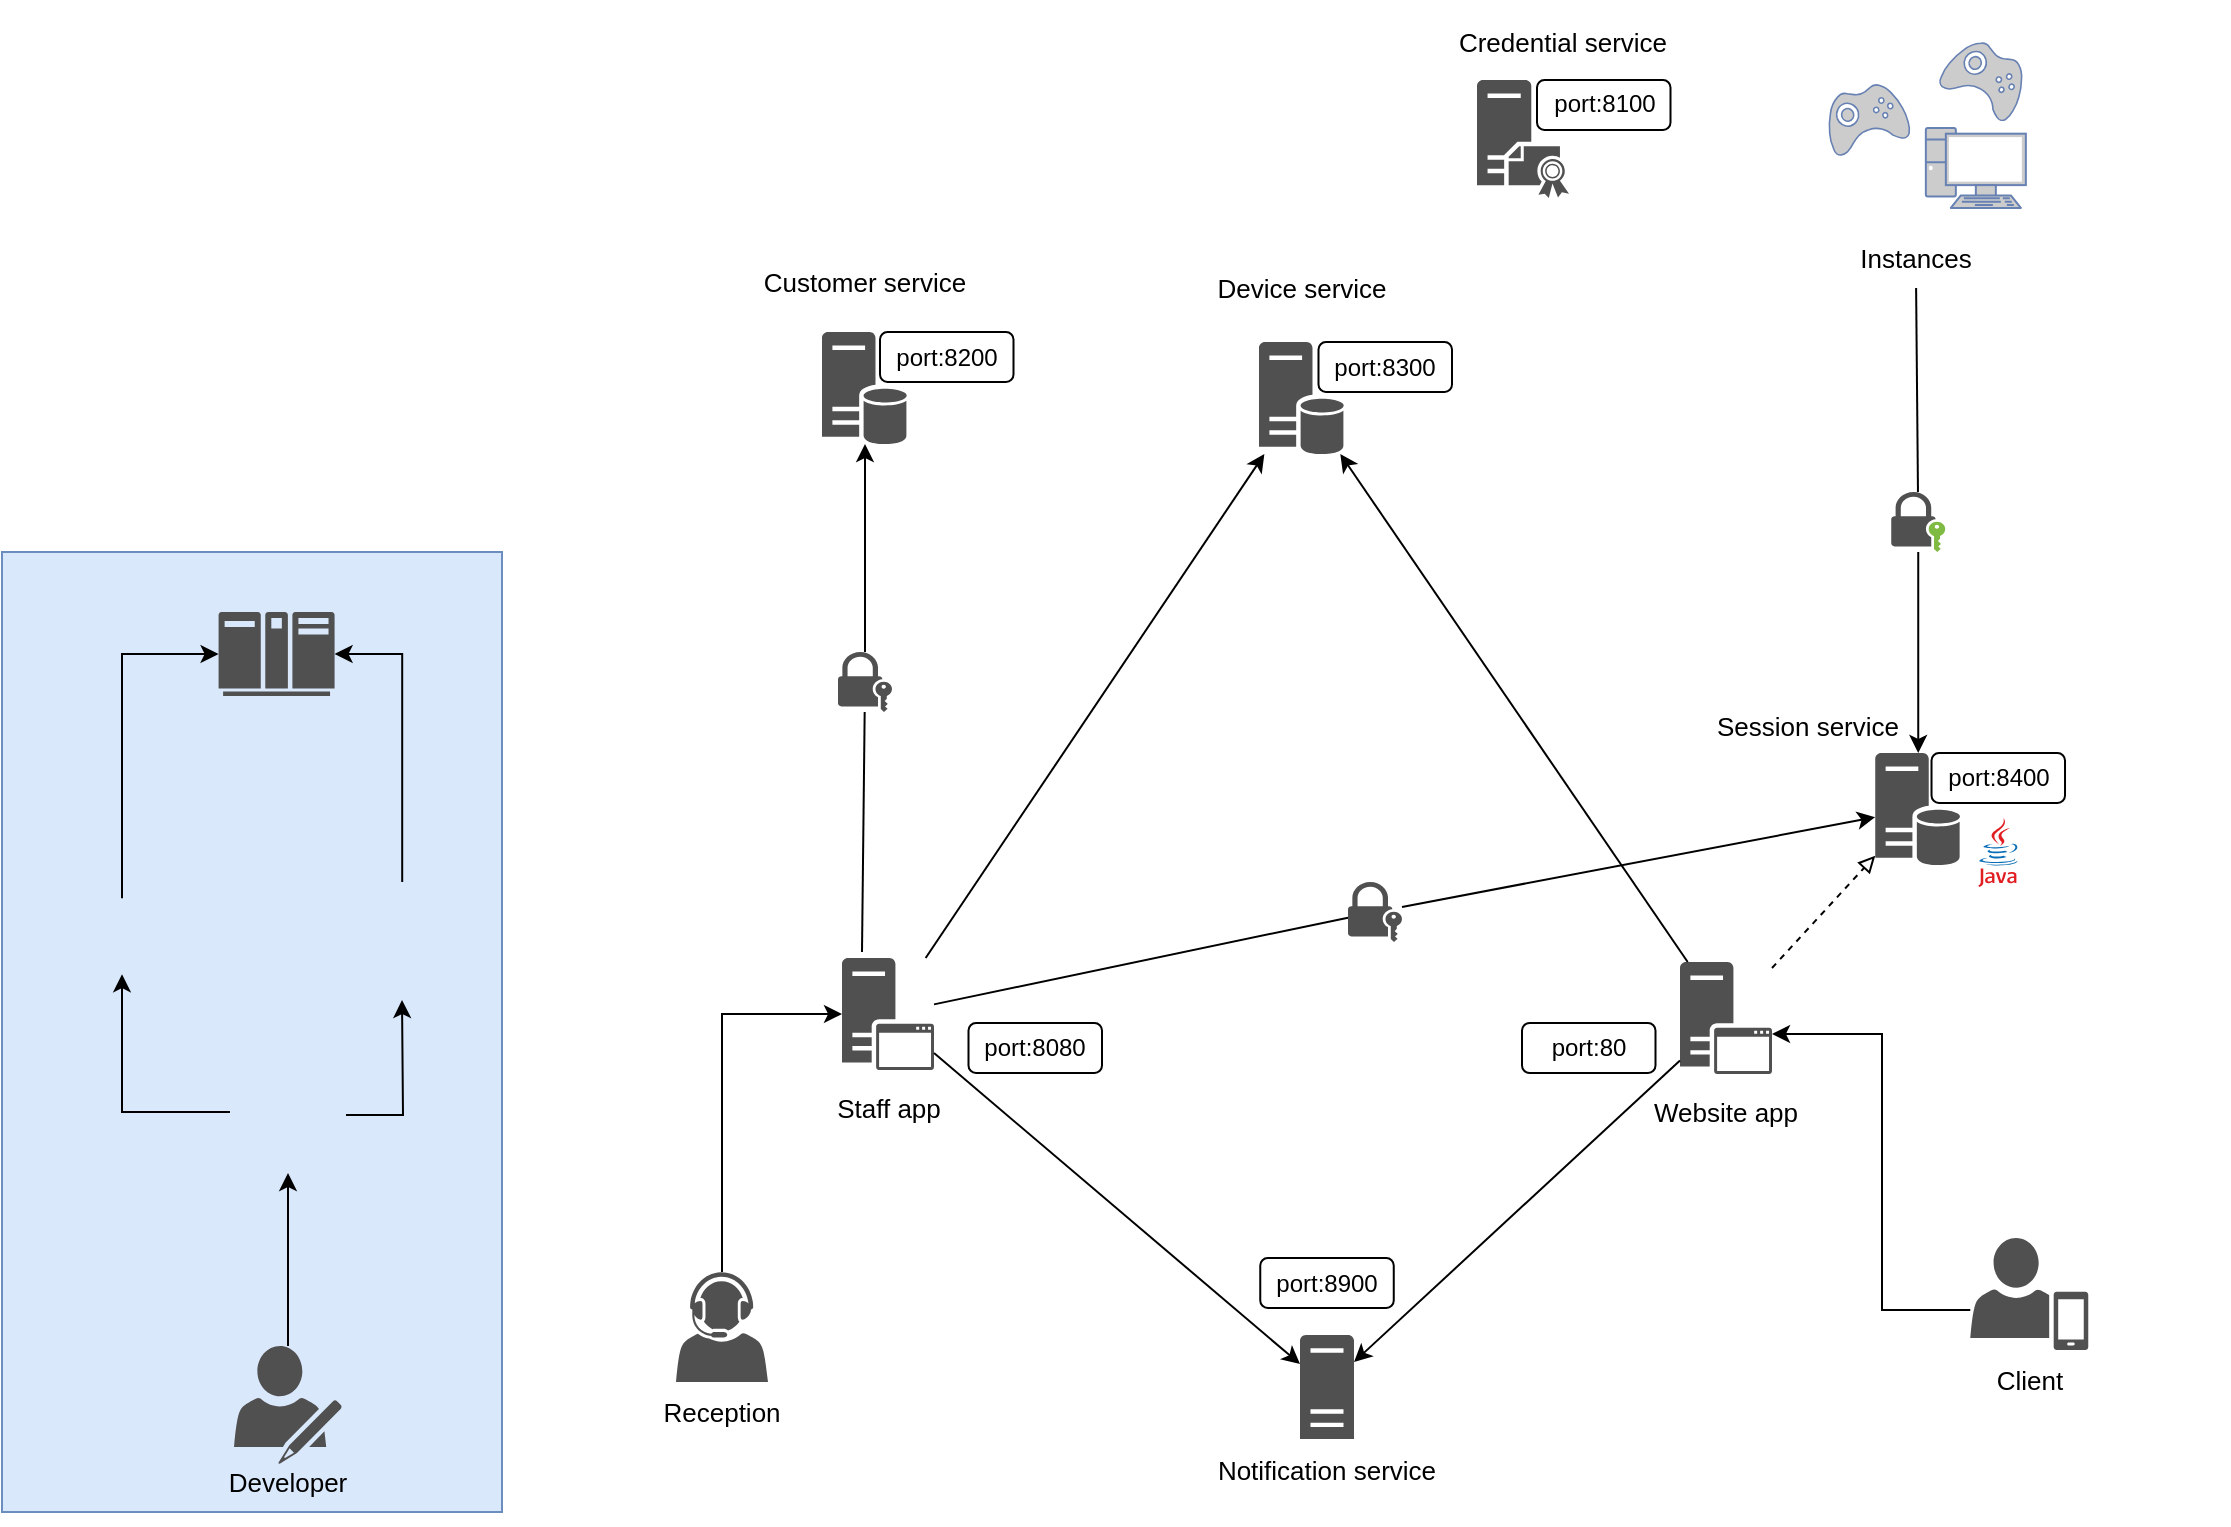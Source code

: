 <mxfile version="17.1.3" type="github" pages="9">
  <diagram id="E17BUZXJVHt-P3fDsBsY" name="Application">
    <mxGraphModel dx="1191" dy="713" grid="1" gridSize="10" guides="1" tooltips="1" connect="1" arrows="1" fold="1" page="1" pageScale="1" pageWidth="1169" pageHeight="827" math="0" shadow="0">
      <root>
        <mxCell id="0" />
        <mxCell id="1" parent="0" />
        <mxCell id="5lucOLhEtisHLsJaaXl3-4" value="" style="rounded=0;whiteSpace=wrap;html=1;fillColor=#dae8fc;strokeColor=#6c8ebf;" parent="1" vertex="1">
          <mxGeometry x="20" y="320" width="250" height="480" as="geometry" />
        </mxCell>
        <mxCell id="bgIms7LMxj44mg2ObQRT-48" value="" style="group;fillColor=none;" parent="1" vertex="1" connectable="0">
          <mxGeometry x="350" y="680" width="60" height="85" as="geometry" />
        </mxCell>
        <mxCell id="bgIms7LMxj44mg2ObQRT-44" value="" style="sketch=0;pointerEvents=1;shadow=0;dashed=0;html=1;strokeColor=none;fillColor=#505050;labelPosition=center;verticalLabelPosition=bottom;verticalAlign=top;outlineConnect=0;align=center;shape=mxgraph.office.users.call_center_agent;rounded=0;fontSize=13;" parent="bgIms7LMxj44mg2ObQRT-48" vertex="1">
          <mxGeometry x="7" width="46" height="55" as="geometry" />
        </mxCell>
        <mxCell id="bgIms7LMxj44mg2ObQRT-47" value="Reception" style="text;html=1;strokeColor=none;fillColor=none;align=center;verticalAlign=middle;whiteSpace=wrap;rounded=0;fontSize=13;" parent="bgIms7LMxj44mg2ObQRT-48" vertex="1">
          <mxGeometry y="55" width="60" height="30" as="geometry" />
        </mxCell>
        <UserObject label="" link="data:page/id,LLF6_lQIv8mxWUl1Rup8" id="bgIms7LMxj44mg2ObQRT-55">
          <mxCell style="group" parent="1" vertex="1" connectable="0">
            <mxGeometry x="825" y="515.01" width="85" height="90" as="geometry" />
          </mxCell>
        </UserObject>
        <mxCell id="bgIms7LMxj44mg2ObQRT-46" value="" style="sketch=0;pointerEvents=1;shadow=0;dashed=0;html=1;strokeColor=none;fillColor=#505050;labelPosition=center;verticalLabelPosition=bottom;verticalAlign=top;outlineConnect=0;align=center;shape=mxgraph.office.servers.application_server;rounded=0;fontSize=13;" parent="bgIms7LMxj44mg2ObQRT-55" vertex="1">
          <mxGeometry x="34" y="10" width="46" height="56" as="geometry" />
        </mxCell>
        <mxCell id="bgIms7LMxj44mg2ObQRT-50" value="Website app" style="text;html=1;strokeColor=none;fillColor=none;align=center;verticalAlign=middle;whiteSpace=wrap;rounded=0;fontSize=13;" parent="bgIms7LMxj44mg2ObQRT-55" vertex="1">
          <mxGeometry x="15" y="70" width="84" height="30" as="geometry" />
        </mxCell>
        <mxCell id="OC5nSUmwgI4mCA2y0-B8-10" value="" style="shape=image;html=1;verticalAlign=top;verticalLabelPosition=bottom;labelBackgroundColor=#ffffff;imageAspect=0;aspect=fixed;image=https://cdn4.iconfinder.com/data/icons/logos-3/600/React.js_logo-128.png" parent="bgIms7LMxj44mg2ObQRT-55" vertex="1">
          <mxGeometry x="4" y="10" width="30" height="30" as="geometry" />
        </mxCell>
        <UserObject label="" link="data:page/id,zF-sEraZYEUJfl2QqSFs" id="bgIms7LMxj44mg2ObQRT-56">
          <mxCell style="group" parent="1" vertex="1" connectable="0">
            <mxGeometry x="422.75" y="523" width="80.5" height="90" as="geometry" />
          </mxCell>
        </UserObject>
        <mxCell id="bgIms7LMxj44mg2ObQRT-45" value="" style="sketch=0;pointerEvents=1;shadow=0;dashed=0;html=1;strokeColor=none;fillColor=#505050;labelPosition=center;verticalLabelPosition=bottom;verticalAlign=top;outlineConnect=0;align=center;shape=mxgraph.office.servers.application_server;rounded=0;fontSize=13;" parent="bgIms7LMxj44mg2ObQRT-56" vertex="1">
          <mxGeometry x="17.25" width="46" height="56" as="geometry" />
        </mxCell>
        <mxCell id="bgIms7LMxj44mg2ObQRT-49" value="Staff app" style="text;html=1;strokeColor=none;fillColor=none;align=center;verticalAlign=middle;whiteSpace=wrap;rounded=0;fontSize=13;" parent="bgIms7LMxj44mg2ObQRT-56" vertex="1">
          <mxGeometry y="60" width="80.5" height="30" as="geometry" />
        </mxCell>
        <mxCell id="OC5nSUmwgI4mCA2y0-B8-8" value="" style="shape=image;html=1;verticalAlign=top;verticalLabelPosition=bottom;labelBackgroundColor=#ffffff;imageAspect=0;aspect=fixed;image=https://cdn4.iconfinder.com/data/icons/logos-3/600/React.js_logo-128.png" parent="bgIms7LMxj44mg2ObQRT-56" vertex="1">
          <mxGeometry x="-9.74" width="26.99" height="26.99" as="geometry" />
        </mxCell>
        <mxCell id="OC5nSUmwgI4mCA2y0-B8-9" value="" style="shape=image;html=1;verticalAlign=top;verticalLabelPosition=bottom;labelBackgroundColor=#ffffff;imageAspect=0;aspect=fixed;image=https://cdn4.iconfinder.com/data/icons/logos-brands-5/24/redux-128.png" parent="bgIms7LMxj44mg2ObQRT-56" vertex="1">
          <mxGeometry x="-6.24" y="35" width="20" height="20" as="geometry" />
        </mxCell>
        <mxCell id="bgIms7LMxj44mg2ObQRT-57" style="edgeStyle=orthogonalEdgeStyle;rounded=0;orthogonalLoop=1;jettySize=auto;html=1;fontSize=13;" parent="1" source="bgIms7LMxj44mg2ObQRT-44" target="bgIms7LMxj44mg2ObQRT-45" edge="1">
          <mxGeometry relative="1" as="geometry">
            <Array as="points">
              <mxPoint x="380" y="681" />
              <mxPoint x="380" y="551" />
            </Array>
          </mxGeometry>
        </mxCell>
        <mxCell id="bgIms7LMxj44mg2ObQRT-58" style="edgeStyle=orthogonalEdgeStyle;rounded=0;orthogonalLoop=1;jettySize=auto;html=1;fontSize=13;" parent="1" source="bgIms7LMxj44mg2ObQRT-52" target="bgIms7LMxj44mg2ObQRT-46" edge="1">
          <mxGeometry relative="1" as="geometry">
            <Array as="points">
              <mxPoint x="960" y="699.01" />
              <mxPoint x="960" y="561.01" />
            </Array>
          </mxGeometry>
        </mxCell>
        <mxCell id="bgIms7LMxj44mg2ObQRT-91" style="edgeStyle=none;rounded=0;orthogonalLoop=1;jettySize=auto;html=1;fontSize=13;startArrow=none;startFill=1;endArrow=none;endFill=0;" parent="1" source="wUKixATfxyb9YDD8hia9-1" target="bgIms7LMxj44mg2ObQRT-45" edge="1">
          <mxGeometry relative="1" as="geometry" />
        </mxCell>
        <mxCell id="bgIms7LMxj44mg2ObQRT-62" style="edgeStyle=none;rounded=0;orthogonalLoop=1;jettySize=auto;html=1;fontSize=13;endArrow=block;endFill=0;startArrow=none;startFill=0;dashed=1;" parent="1" source="bgIms7LMxj44mg2ObQRT-46" target="bgIms7LMxj44mg2ObQRT-59" edge="1">
          <mxGeometry relative="1" as="geometry" />
        </mxCell>
        <UserObject label="" link="data:page/id,SFULgICf9j-x_hfGme1A" id="bgIms7LMxj44mg2ObQRT-83">
          <mxCell style="group" parent="1" vertex="1" connectable="0">
            <mxGeometry x="389" y="170" width="125" height="96" as="geometry" />
          </mxCell>
        </UserObject>
        <mxCell id="bgIms7LMxj44mg2ObQRT-70" value="" style="sketch=0;pointerEvents=1;shadow=0;dashed=0;html=1;strokeColor=none;fillColor=#505050;labelPosition=center;verticalLabelPosition=bottom;verticalAlign=top;outlineConnect=0;align=center;shape=mxgraph.office.servers.database_server;rounded=0;fontSize=13;" parent="bgIms7LMxj44mg2ObQRT-83" vertex="1">
          <mxGeometry x="41" y="40" width="43" height="56" as="geometry" />
        </mxCell>
        <mxCell id="bgIms7LMxj44mg2ObQRT-72" value="Customer service" style="text;html=1;strokeColor=none;fillColor=none;align=center;verticalAlign=middle;whiteSpace=wrap;rounded=0;fontSize=13;" parent="bgIms7LMxj44mg2ObQRT-83" vertex="1">
          <mxGeometry width="125" height="30" as="geometry" />
        </mxCell>
        <mxCell id="X5Q_4vSoUxfV6xFfBx6R-6" value="port:8200" style="rounded=1;whiteSpace=wrap;html=1;" parent="bgIms7LMxj44mg2ObQRT-83" vertex="1">
          <mxGeometry x="70" y="40" width="66.75" height="25" as="geometry" />
        </mxCell>
        <mxCell id="OC5nSUmwgI4mCA2y0-B8-14" value="" style="shape=image;html=1;verticalAlign=top;verticalLabelPosition=bottom;labelBackgroundColor=#ffffff;imageAspect=0;aspect=fixed;image=https://cdn3.iconfinder.com/data/icons/popular-services-brands-vol-2/512/ruby-on-rails-128.png" parent="bgIms7LMxj44mg2ObQRT-83" vertex="1">
          <mxGeometry x="10" y="70" width="20" height="20" as="geometry" />
        </mxCell>
        <mxCell id="8FZnUfI9Tp_YB_s_TuEO-1" value="" style="shape=image;imageAspect=0;aspect=fixed;verticalLabelPosition=bottom;verticalAlign=top;image=https://upload.wikimedia.org/wikipedia/commons/thumb/7/73/Ruby_logo.svg/1024px-Ruby_logo.svg.png;" parent="bgIms7LMxj44mg2ObQRT-83" vertex="1">
          <mxGeometry x="10" y="42.5" width="20" height="20" as="geometry" />
        </mxCell>
        <mxCell id="bgIms7LMxj44mg2ObQRT-94" style="edgeStyle=none;rounded=0;orthogonalLoop=1;jettySize=auto;html=1;fontSize=13;startArrow=none;startFill=1;endArrow=none;endFill=0;" parent="1" source="bgIms7LMxj44mg2ObQRT-95" edge="1">
          <mxGeometry relative="1" as="geometry">
            <mxPoint x="450" y="410" as="sourcePoint" />
            <mxPoint x="450" y="520" as="targetPoint" />
          </mxGeometry>
        </mxCell>
        <mxCell id="bgIms7LMxj44mg2ObQRT-95" value="" style="sketch=0;pointerEvents=1;shadow=0;dashed=0;html=1;strokeColor=none;fillColor=#505050;labelPosition=center;verticalLabelPosition=bottom;verticalAlign=top;outlineConnect=0;align=center;shape=mxgraph.office.security.lock_with_key_security;rounded=0;fontSize=13;" parent="1" vertex="1">
          <mxGeometry x="438" y="370" width="27" height="30" as="geometry" />
        </mxCell>
        <mxCell id="bgIms7LMxj44mg2ObQRT-96" value="" style="edgeStyle=none;rounded=0;orthogonalLoop=1;jettySize=auto;html=1;fontSize=13;startArrow=classic;startFill=1;endArrow=none;endFill=0;" parent="1" source="bgIms7LMxj44mg2ObQRT-70" target="bgIms7LMxj44mg2ObQRT-95" edge="1">
          <mxGeometry relative="1" as="geometry">
            <mxPoint x="335.19" y="269" as="sourcePoint" />
            <mxPoint x="450.31" y="523" as="targetPoint" />
          </mxGeometry>
        </mxCell>
        <mxCell id="bgIms7LMxj44mg2ObQRT-105" style="edgeStyle=none;rounded=1;orthogonalLoop=1;jettySize=auto;html=1;fontSize=13;startArrow=classic;startFill=1;endArrow=none;endFill=0;" parent="1" source="sCo5RbCU_MRzpVaswboI-7" target="bgIms7LMxj44mg2ObQRT-45" edge="1">
          <mxGeometry relative="1" as="geometry">
            <mxPoint x="610" y="313" as="sourcePoint" />
          </mxGeometry>
        </mxCell>
        <mxCell id="bgIms7LMxj44mg2ObQRT-106" style="edgeStyle=none;rounded=1;orthogonalLoop=1;jettySize=auto;html=1;fontSize=13;startArrow=classic;startFill=1;endArrow=none;endFill=0;" parent="1" source="sCo5RbCU_MRzpVaswboI-7" target="bgIms7LMxj44mg2ObQRT-46" edge="1">
          <mxGeometry relative="1" as="geometry">
            <mxPoint x="692.996" y="259" as="sourcePoint" />
          </mxGeometry>
        </mxCell>
        <UserObject label="" link="data:page/id,RBX-khUak4_ubRidFVQT" id="sCo5RbCU_MRzpVaswboI-9">
          <mxCell style="group" parent="1" vertex="1" connectable="0">
            <mxGeometry x="620" y="183" width="100" height="88.01" as="geometry" />
          </mxCell>
        </UserObject>
        <mxCell id="sCo5RbCU_MRzpVaswboI-7" value="" style="sketch=0;pointerEvents=1;shadow=0;dashed=0;html=1;strokeColor=none;fillColor=#505050;labelPosition=center;verticalLabelPosition=bottom;verticalAlign=top;outlineConnect=0;align=center;shape=mxgraph.office.servers.database_server;rounded=0;fontSize=13;" parent="sCo5RbCU_MRzpVaswboI-9" vertex="1">
          <mxGeometry x="28.5" y="32.01" width="43" height="56" as="geometry" />
        </mxCell>
        <mxCell id="sCo5RbCU_MRzpVaswboI-8" value="Device service" style="text;html=1;strokeColor=none;fillColor=none;align=center;verticalAlign=middle;whiteSpace=wrap;rounded=0;fontSize=13;" parent="sCo5RbCU_MRzpVaswboI-9" vertex="1">
          <mxGeometry y="-10" width="100" height="30" as="geometry" />
        </mxCell>
        <mxCell id="OC5nSUmwgI4mCA2y0-B8-1" value="" style="shape=image;html=1;verticalAlign=top;verticalLabelPosition=bottom;labelBackgroundColor=#ffffff;imageAspect=0;aspect=fixed;image=https://cdn4.iconfinder.com/data/icons/logos-3/568/php-logo-128.png" parent="sCo5RbCU_MRzpVaswboI-9" vertex="1">
          <mxGeometry x="-5" y="29" width="30" height="30" as="geometry" />
        </mxCell>
        <mxCell id="OC5nSUmwgI4mCA2y0-B8-2" value="" style="shape=image;html=1;verticalAlign=top;verticalLabelPosition=bottom;labelBackgroundColor=#ffffff;imageAspect=0;aspect=fixed;image=https://cdn3.iconfinder.com/data/icons/popular-services-brands/512/laravel-128.png" parent="sCo5RbCU_MRzpVaswboI-9" vertex="1">
          <mxGeometry x="-0.5" y="59.0" width="21" height="21" as="geometry" />
        </mxCell>
        <UserObject label="" link="data:page/id,A0t_QMT82h10zWVFU__X" linkTarget="_blank" id="i-trvBffCiO7pJ1U6G_m-1">
          <mxCell style="group" parent="1" vertex="1" connectable="0">
            <mxGeometry x="950" y="420.5" width="183.03" height="92.5" as="geometry" />
          </mxCell>
        </UserObject>
        <mxCell id="bgIms7LMxj44mg2ObQRT-59" value="&lt;span style=&quot;color: rgba(0 , 0 , 0 , 0) ; font-family: monospace ; font-size: 0px&quot;&gt;%3CmxGraphModel%3E%3Croot%3E%3CmxCell%20id%3D%220%22%2F%3E%3CmxCell%20id%3D%221%22%20parent%3D%220%22%2F%3E%3CmxCell%20id%3D%222%22%20value%3D%22%22%20style%3D%22fontColor%3D%230066CC%3BverticalAlign%3Dtop%3BverticalLabelPosition%3Dbottom%3BlabelPosition%3Dcenter%3Balign%3Dcenter%3Bhtml%3D1%3BoutlineConnect%3D0%3BfillColor%3D%23CCCCCC%3BstrokeColor%3D%236881B3%3BgradientColor%3Dnone%3BgradientDirection%3Dnorth%3BstrokeWidth%3D2%3Bshape%3Dmxgraph.networks.pc%3Brounded%3D0%3BfontSize%3D13%3B%22%20vertex%3D%221%22%20parent%3D%221%22%3E%3CmxGeometry%20x%3D%221023.2%22%20y%3D%22117.99%22%20width%3D%2250%22%20height%3D%2240%22%20as%3D%22geometry%22%2F%3E%3C%2FmxCell%3E%3CmxCell%20id%3D%223%22%20value%3D%22Instances%22%20style%3D%22text%3Bhtml%3D1%3BstrokeColor%3Dnone%3BfillColor%3Dnone%3Balign%3Dcenter%3BverticalAlign%3Dmiddle%3BwhiteSpace%3Dwrap%3Brounded%3D0%3BfontSize%3D13%3B%22%20vertex%3D%221%22%20parent%3D%221%22%3E%3CmxGeometry%20x%3D%22983.2%22%20y%3D%22167.99%22%20width%3D%2270%22%20height%3D%2230%22%20as%3D%22geometry%22%2F%3E%3C%2FmxCell%3E%3C%2Froot%3E%3C%2FmxGraphModel%3E&lt;/span&gt;&lt;span style=&quot;color: rgba(0 , 0 , 0 , 0) ; font-family: monospace ; font-size: 0px&quot;&gt;%3CmxGraphModel%3E%3Croot%3E%3CmxCell%20id%3D%220%22%2F%3E%3CmxCell%20id%3D%221%22%20parent%3D%220%22%2F%3E%3CmxCell%20id%3D%222%22%20value%3D%22%22%20style%3D%22fontColor%3D%230066CC%3BverticalAlign%3Dtop%3BverticalLabelPosition%3Dbottom%3BlabelPosition%3Dcenter%3Balign%3Dcenter%3Bhtml%3D1%3BoutlineConnect%3D0%3BfillColor%3D%23CCCCCC%3BstrokeColor%3D%236881B3%3BgradientColor%3Dnone%3BgradientDirection%3Dnorth%3BstrokeWidth%3D2%3Bshape%3Dmxgraph.networks.pc%3Brounded%3D0%3BfontSize%3D13%3B%22%20vertex%3D%221%22%20parent%3D%221%22%3E%3CmxGeometry%20x%3D%221023.2%22%20y%3D%22117.99%22%20width%3D%2250%22%20height%3D%2240%22%20as%3D%22geometry%22%2F%3E%3C%2FmxCell%3E%3CmxCell%20id%3D%223%22%20value%3D%22Instances%22%20style%3D%22text%3Bhtml%3D1%3BstrokeColor%3Dnone%3BfillColor%3Dnone%3Balign%3Dcenter%3BverticalAlign%3Dmiddle%3BwhiteSpace%3Dwrap%3Brounded%3D0%3BfontSize%3D13%3B%22%20vertex%3D%221%22%20parent%3D%221%22%3E%3CmxGeometry%20x%3D%22983.2%22%20y%3D%22167.99%22%20width%3D%2270%22%20height%3D%2230%22%20as%3D%22geometry%22%2F%3E%3C%2FmxCell%3E%3C%2Froot%3E%3C%2FmxGraphModel%3E&lt;/span&gt;" style="sketch=0;pointerEvents=1;shadow=0;dashed=0;html=1;strokeColor=none;fillColor=#505050;labelPosition=center;verticalLabelPosition=bottom;verticalAlign=top;outlineConnect=0;align=center;shape=mxgraph.office.servers.database_server;rounded=0;fontSize=13;" parent="i-trvBffCiO7pJ1U6G_m-1" vertex="1">
          <mxGeometry x="6.62" width="43" height="56" as="geometry" />
        </mxCell>
        <mxCell id="X5Q_4vSoUxfV6xFfBx6R-4" value="port:8400" style="rounded=1;whiteSpace=wrap;html=1;" parent="i-trvBffCiO7pJ1U6G_m-1" vertex="1">
          <mxGeometry x="34.76" width="66.75" height="25" as="geometry" />
        </mxCell>
        <mxCell id="OC5nSUmwgI4mCA2y0-B8-6" value="" style="dashed=0;outlineConnect=0;html=1;align=center;labelPosition=center;verticalLabelPosition=bottom;verticalAlign=top;shape=mxgraph.weblogos.java" parent="i-trvBffCiO7pJ1U6G_m-1" vertex="1">
          <mxGeometry x="58.13" y="32.5" width="20" height="34.5" as="geometry" />
        </mxCell>
        <mxCell id="OC5nSUmwgI4mCA2y0-B8-13" value="" style="shape=image;imageAspect=0;aspect=fixed;verticalLabelPosition=bottom;verticalAlign=top;image=https://download.logo.wine/logo/Spring_Framework/Spring_Framework-Logo.wine.png;" parent="i-trvBffCiO7pJ1U6G_m-1" vertex="1">
          <mxGeometry x="78.13" y="14.75" width="104.9" height="70" as="geometry" />
        </mxCell>
        <mxCell id="dbKpntsf5GKHM6dsVqd3-4" style="edgeStyle=none;rounded=1;orthogonalLoop=1;jettySize=auto;html=1;fontSize=13;fontColor=#0066CC;startArrow=none;startFill=0;endArrow=classic;endFill=1;" parent="1" source="wUKixATfxyb9YDD8hia9-6" target="bgIms7LMxj44mg2ObQRT-59" edge="1">
          <mxGeometry relative="1" as="geometry" />
        </mxCell>
        <mxCell id="X5Q_4vSoUxfV6xFfBx6R-1" value="port:8080" style="rounded=1;whiteSpace=wrap;html=1;" parent="1" vertex="1">
          <mxGeometry x="503.25" y="555.5" width="66.75" height="25" as="geometry" />
        </mxCell>
        <mxCell id="X5Q_4vSoUxfV6xFfBx6R-2" value="port:80" style="rounded=1;whiteSpace=wrap;html=1;" parent="1" vertex="1">
          <mxGeometry x="780" y="555.5" width="66.75" height="25" as="geometry" />
        </mxCell>
        <mxCell id="X5Q_4vSoUxfV6xFfBx6R-5" value="port:8300" style="rounded=1;whiteSpace=wrap;html=1;" parent="1" vertex="1">
          <mxGeometry x="678.25" y="215.01" width="66.75" height="25" as="geometry" />
        </mxCell>
        <mxCell id="wUKixATfxyb9YDD8hia9-6" value="" style="sketch=0;pointerEvents=1;shadow=0;dashed=0;html=1;strokeColor=none;fillColor=#505050;labelPosition=center;verticalLabelPosition=bottom;verticalAlign=top;outlineConnect=0;align=center;shape=mxgraph.office.security.lock_with_key_security_green;fontSize=13;" parent="1" vertex="1">
          <mxGeometry x="964.62" y="290" width="27" height="30" as="geometry" />
        </mxCell>
        <mxCell id="wUKixATfxyb9YDD8hia9-7" value="" style="edgeStyle=none;rounded=1;orthogonalLoop=1;jettySize=auto;html=1;fontSize=13;fontColor=#0066CC;startArrow=none;startFill=0;endArrow=none;endFill=1;" parent="1" source="bgIms7LMxj44mg2ObQRT-115" target="wUKixATfxyb9YDD8hia9-6" edge="1">
          <mxGeometry relative="1" as="geometry">
            <mxPoint x="1082.742" y="160.99" as="sourcePoint" />
            <mxPoint x="988.309" y="420.5" as="targetPoint" />
          </mxGeometry>
        </mxCell>
        <mxCell id="wUKixATfxyb9YDD8hia9-1" value="" style="sketch=0;pointerEvents=1;shadow=0;dashed=0;html=1;strokeColor=none;fillColor=#505050;labelPosition=center;verticalLabelPosition=bottom;verticalAlign=top;outlineConnect=0;align=center;shape=mxgraph.office.security.lock_with_key_security;rounded=0;fontSize=13;" parent="1" vertex="1">
          <mxGeometry x="693" y="485.01" width="27" height="30" as="geometry" />
        </mxCell>
        <mxCell id="wUKixATfxyb9YDD8hia9-8" value="" style="edgeStyle=none;rounded=0;orthogonalLoop=1;jettySize=auto;html=1;fontSize=13;startArrow=classic;startFill=1;endArrow=none;endFill=0;" parent="1" source="bgIms7LMxj44mg2ObQRT-59" target="wUKixATfxyb9YDD8hia9-1" edge="1">
          <mxGeometry relative="1" as="geometry">
            <mxPoint x="956.62" y="452.778" as="sourcePoint" />
            <mxPoint x="486" y="546.423" as="targetPoint" />
          </mxGeometry>
        </mxCell>
        <UserObject label="" link="data:page/id,z22_3FCR5aY2KUpQdKTP" id="4wPhBWtblUmCsku5pxMr-13">
          <mxCell style="group" parent="1" vertex="1" connectable="0">
            <mxGeometry x="620" y="673" width="125" height="120.5" as="geometry" />
          </mxCell>
        </UserObject>
        <mxCell id="4wPhBWtblUmCsku5pxMr-3" value="Notification service" style="text;html=1;strokeColor=none;fillColor=none;align=center;verticalAlign=middle;whiteSpace=wrap;rounded=0;fontSize=13;" parent="4wPhBWtblUmCsku5pxMr-13" vertex="1">
          <mxGeometry y="90.5" width="125" height="30" as="geometry" />
        </mxCell>
        <mxCell id="4wPhBWtblUmCsku5pxMr-4" value="port:8900" style="rounded=1;whiteSpace=wrap;html=1;" parent="4wPhBWtblUmCsku5pxMr-13" vertex="1">
          <mxGeometry x="29.13" width="66.75" height="25" as="geometry" />
        </mxCell>
        <mxCell id="4wPhBWtblUmCsku5pxMr-11" value="" style="sketch=0;pointerEvents=1;shadow=0;dashed=0;html=1;strokeColor=none;fillColor=#505050;labelPosition=center;verticalLabelPosition=bottom;verticalAlign=top;outlineConnect=0;align=center;shape=mxgraph.office.servers.server_generic;" parent="4wPhBWtblUmCsku5pxMr-13" vertex="1">
          <mxGeometry x="49" y="38.5" width="27" height="52" as="geometry" />
        </mxCell>
        <mxCell id="OC5nSUmwgI4mCA2y0-B8-5" value="" style="shape=image;html=1;verticalAlign=top;verticalLabelPosition=bottom;labelBackgroundColor=#ffffff;imageAspect=0;aspect=fixed;image=https://cdn3.iconfinder.com/data/icons/logos-and-brands-adobe/512/267_Python-128.png" parent="4wPhBWtblUmCsku5pxMr-13" vertex="1">
          <mxGeometry x="95" y="38.5" width="25" height="25" as="geometry" />
        </mxCell>
        <mxCell id="OC5nSUmwgI4mCA2y0-B8-4" value="" style="shape=image;html=1;verticalAlign=top;verticalLabelPosition=bottom;labelBackgroundColor=#ffffff;imageAspect=0;aspect=fixed;image=https://cdn4.iconfinder.com/data/icons/logos-brands-5/24/flask-128.png" parent="4wPhBWtblUmCsku5pxMr-13" vertex="1">
          <mxGeometry x="98" y="68.5" width="22" height="22" as="geometry" />
        </mxCell>
        <mxCell id="4wPhBWtblUmCsku5pxMr-20" style="edgeStyle=none;rounded=0;orthogonalLoop=1;jettySize=auto;html=1;endArrow=classic;endFill=1;" parent="1" source="bgIms7LMxj44mg2ObQRT-45" target="4wPhBWtblUmCsku5pxMr-11" edge="1">
          <mxGeometry relative="1" as="geometry" />
        </mxCell>
        <mxCell id="4wPhBWtblUmCsku5pxMr-21" style="edgeStyle=none;rounded=0;orthogonalLoop=1;jettySize=auto;html=1;endArrow=classic;endFill=1;" parent="1" source="bgIms7LMxj44mg2ObQRT-46" target="4wPhBWtblUmCsku5pxMr-11" edge="1">
          <mxGeometry relative="1" as="geometry" />
        </mxCell>
        <mxCell id="5LgNPNKA_WWHH8S32siY-2" value="" style="group" parent="1" vertex="1" connectable="0">
          <mxGeometry x="1004.13" y="663" width="60" height="86" as="geometry" />
        </mxCell>
        <mxCell id="bgIms7LMxj44mg2ObQRT-53" value="Client" style="text;html=1;strokeColor=none;fillColor=none;align=center;verticalAlign=middle;whiteSpace=wrap;rounded=0;fontSize=13;" parent="5LgNPNKA_WWHH8S32siY-2" vertex="1">
          <mxGeometry y="56" width="60" height="30" as="geometry" />
        </mxCell>
        <mxCell id="bgIms7LMxj44mg2ObQRT-52" value="" style="sketch=0;pointerEvents=1;shadow=0;dashed=0;html=1;strokeColor=none;fillColor=#505050;labelPosition=center;verticalLabelPosition=bottom;verticalAlign=top;outlineConnect=0;align=center;shape=mxgraph.office.users.mobile_user;rounded=0;fontSize=13;" parent="5LgNPNKA_WWHH8S32siY-2" vertex="1">
          <mxGeometry width="59" height="56" as="geometry" />
        </mxCell>
        <mxCell id="bgIms7LMxj44mg2ObQRT-67" value="Session service" style="text;html=1;strokeColor=none;fillColor=none;align=center;verticalAlign=middle;whiteSpace=wrap;rounded=0;fontSize=13;" parent="1" vertex="1">
          <mxGeometry x="855.37" y="392" width="136.25" height="30" as="geometry" />
        </mxCell>
        <mxCell id="lBF2nb8I3C5L1KCo6nck-8" style="edgeStyle=orthogonalEdgeStyle;rounded=0;orthogonalLoop=1;jettySize=auto;html=1;sketch=0;" parent="1" source="lBF2nb8I3C5L1KCo6nck-2" target="lBF2nb8I3C5L1KCo6nck-4" edge="1">
          <mxGeometry relative="1" as="geometry" />
        </mxCell>
        <mxCell id="lBF2nb8I3C5L1KCo6nck-9" style="edgeStyle=orthogonalEdgeStyle;rounded=0;orthogonalLoop=1;jettySize=auto;html=1;sketch=0;" parent="1" source="lBF2nb8I3C5L1KCo6nck-4" target="lBF2nb8I3C5L1KCo6nck-6" edge="1">
          <mxGeometry relative="1" as="geometry">
            <Array as="points">
              <mxPoint x="80" y="600" />
            </Array>
          </mxGeometry>
        </mxCell>
        <mxCell id="lBF2nb8I3C5L1KCo6nck-10" style="edgeStyle=orthogonalEdgeStyle;rounded=0;orthogonalLoop=1;jettySize=auto;html=1;sketch=0;" parent="1" source="lBF2nb8I3C5L1KCo6nck-4" edge="1">
          <mxGeometry relative="1" as="geometry">
            <mxPoint x="220" y="544" as="targetPoint" />
          </mxGeometry>
        </mxCell>
        <mxCell id="lBF2nb8I3C5L1KCo6nck-4" value="" style="shape=image;html=1;verticalAlign=top;verticalLabelPosition=bottom;labelBackgroundColor=#ffffff;imageAspect=0;aspect=fixed;image=https://cdn1.iconfinder.com/data/icons/picons-social/57/github_rounded-128.png;sketch=0;" parent="1" vertex="1">
          <mxGeometry x="134" y="572.5" width="58" height="58" as="geometry" />
        </mxCell>
        <mxCell id="lBF2nb8I3C5L1KCo6nck-12" style="edgeStyle=orthogonalEdgeStyle;rounded=0;orthogonalLoop=1;jettySize=auto;html=1;sketch=0;" parent="1" source="lBF2nb8I3C5L1KCo6nck-5" target="lBF2nb8I3C5L1KCo6nck-7" edge="1">
          <mxGeometry relative="1" as="geometry">
            <mxPoint x="237.059" y="489.9" as="sourcePoint" />
            <Array as="points">
              <mxPoint x="220" y="371" />
            </Array>
          </mxGeometry>
        </mxCell>
        <mxCell id="lBF2nb8I3C5L1KCo6nck-5" value="" style="shape=image;imageAspect=0;aspect=fixed;verticalLabelPosition=bottom;verticalAlign=top;image=https://avatars1.githubusercontent.com/u/65916846?v=4;sketch=0;" parent="1" vertex="1">
          <mxGeometry x="193" y="485.01" width="54.24" height="54.24" as="geometry" />
        </mxCell>
        <mxCell id="lBF2nb8I3C5L1KCo6nck-11" style="edgeStyle=orthogonalEdgeStyle;rounded=0;orthogonalLoop=1;jettySize=auto;html=1;sketch=0;" parent="1" source="lBF2nb8I3C5L1KCo6nck-6" target="lBF2nb8I3C5L1KCo6nck-7" edge="1">
          <mxGeometry relative="1" as="geometry">
            <Array as="points">
              <mxPoint x="80" y="371" />
            </Array>
          </mxGeometry>
        </mxCell>
        <mxCell id="lBF2nb8I3C5L1KCo6nck-6" value="" style="shape=image;imageAspect=0;aspect=fixed;verticalLabelPosition=bottom;verticalAlign=top;image=https://upload.wikimedia.org/wikipedia/commons/thumb/e/e3/Jenkins_logo_with_title.svg/2560px-Jenkins_logo_with_title.svg.png;sketch=0;" parent="1" vertex="1">
          <mxGeometry x="30" y="493.13" width="118.29" height="37.99" as="geometry" />
        </mxCell>
        <mxCell id="lBF2nb8I3C5L1KCo6nck-7" value="" style="sketch=0;pointerEvents=1;shadow=0;dashed=0;html=1;strokeColor=none;fillColor=#505050;labelPosition=center;verticalLabelPosition=bottom;verticalAlign=top;outlineConnect=0;align=center;shape=mxgraph.office.servers.mainframe;" parent="1" vertex="1">
          <mxGeometry x="128.29" y="350" width="58" height="42" as="geometry" />
        </mxCell>
        <mxCell id="5lucOLhEtisHLsJaaXl3-2" value="" style="group" parent="1" vertex="1" connectable="0">
          <mxGeometry x="133" y="717" width="60" height="89" as="geometry" />
        </mxCell>
        <mxCell id="lBF2nb8I3C5L1KCo6nck-2" value="" style="sketch=0;pointerEvents=1;shadow=0;dashed=0;html=1;strokeColor=none;fillColor=#505050;labelPosition=center;verticalLabelPosition=bottom;verticalAlign=top;outlineConnect=0;align=center;shape=mxgraph.office.users.writer;" parent="5lucOLhEtisHLsJaaXl3-2" vertex="1">
          <mxGeometry x="3" width="54" height="59" as="geometry" />
        </mxCell>
        <mxCell id="5lucOLhEtisHLsJaaXl3-1" value="Developer" style="text;html=1;strokeColor=none;fillColor=none;align=center;verticalAlign=middle;whiteSpace=wrap;rounded=0;fontSize=13;" parent="5lucOLhEtisHLsJaaXl3-2" vertex="1">
          <mxGeometry y="53" width="60" height="30" as="geometry" />
        </mxCell>
        <mxCell id="5lucOLhEtisHLsJaaXl3-6" value="" style="group" parent="1" vertex="1" connectable="0">
          <mxGeometry x="910.0" y="60.0" width="126.741" height="167.99" as="geometry" />
        </mxCell>
        <UserObject label="" link="data:page/id,jsqfzauZG5fFLpYY1AMA" id="bgIms7LMxj44mg2ObQRT-116">
          <mxCell style="group" parent="5lucOLhEtisHLsJaaXl3-6" vertex="1" connectable="0">
            <mxGeometry x="18.719" width="108.021" height="127.99" as="geometry" />
          </mxCell>
        </UserObject>
        <mxCell id="IEh56CBGGqZC5MKg6xBd-1" value="" style="group" parent="bgIms7LMxj44mg2ObQRT-116" vertex="1" connectable="0">
          <mxGeometry x="3.197e-14" width="108.021" height="127.99" as="geometry" />
        </mxCell>
        <mxCell id="dbKpntsf5GKHM6dsVqd3-2" value="" style="group" parent="IEh56CBGGqZC5MKg6xBd-1" vertex="1" connectable="0">
          <mxGeometry width="108.021" height="127.99" as="geometry" />
        </mxCell>
        <mxCell id="bgIms7LMxj44mg2ObQRT-109" value="" style="fontColor=#0066CC;verticalAlign=top;verticalLabelPosition=bottom;labelPosition=center;align=center;html=1;outlineConnect=0;fillColor=#CCCCCC;strokeColor=#6881B3;gradientColor=none;gradientDirection=north;strokeWidth=2;shape=mxgraph.networks.gamepad;rounded=0;fontSize=13;rotation=-15;" parent="dbKpntsf5GKHM6dsVqd3-2" vertex="1">
          <mxGeometry x="3.201" y="27.99" width="40" height="30" as="geometry" />
        </mxCell>
        <mxCell id="bgIms7LMxj44mg2ObQRT-112" value="" style="fontColor=#0066CC;verticalAlign=top;verticalLabelPosition=bottom;labelPosition=center;align=center;html=1;outlineConnect=0;fillColor=#CCCCCC;strokeColor=#6881B3;gradientColor=none;gradientDirection=north;strokeWidth=2;shape=mxgraph.networks.pc;rounded=0;fontSize=13;" parent="dbKpntsf5GKHM6dsVqd3-2" vertex="1">
          <mxGeometry x="53.201" y="47.99" width="50" height="40" as="geometry" />
        </mxCell>
        <mxCell id="bgIms7LMxj44mg2ObQRT-113" value="" style="fontColor=#0066CC;verticalAlign=top;verticalLabelPosition=bottom;labelPosition=center;align=center;html=1;outlineConnect=0;fillColor=#CCCCCC;strokeColor=#6881B3;gradientColor=none;gradientDirection=north;strokeWidth=2;shape=mxgraph.networks.gamepad;rounded=0;fontSize=13;rotation=30;" parent="dbKpntsf5GKHM6dsVqd3-2" vertex="1">
          <mxGeometry x="63.201" y="7.99" width="40" height="30" as="geometry" />
        </mxCell>
        <mxCell id="bgIms7LMxj44mg2ObQRT-115" value="Instances" style="text;html=1;strokeColor=none;fillColor=none;align=center;verticalAlign=middle;whiteSpace=wrap;rounded=0;fontSize=13;" parent="dbKpntsf5GKHM6dsVqd3-2" vertex="1">
          <mxGeometry x="13.201" y="97.99" width="70" height="30" as="geometry" />
        </mxCell>
        <mxCell id="lBF2nb8I3C5L1KCo6nck-1" value="" style="shape=image;imageAspect=0;aspect=fixed;verticalLabelPosition=bottom;verticalAlign=top;image=https://seeklogo.com/images/C/c-sharp-c-logo-02F17714BA-seeklogo.com.png;" parent="5lucOLhEtisHLsJaaXl3-6" vertex="1">
          <mxGeometry y="127.99" width="35.6" height="40" as="geometry" />
        </mxCell>
        <UserObject label="" link="data:page/id,0rcRp-Ez7_2eqPoOjJS7" id="5lucOLhEtisHLsJaaXl3-5">
          <mxCell style="group" parent="1" vertex="1" connectable="0">
            <mxGeometry x="740" y="44.99" width="125" height="103" as="geometry" />
          </mxCell>
        </UserObject>
        <mxCell id="5lucOLhEtisHLsJaaXl3-8" value="" style="group" parent="5lucOLhEtisHLsJaaXl3-5" vertex="1" connectable="0">
          <mxGeometry x="-2.5" y="5" width="125" height="93" as="geometry" />
        </mxCell>
        <mxCell id="5lucOLhEtisHLsJaaXl3-10" value="" style="group" parent="5lucOLhEtisHLsJaaXl3-8" vertex="1" connectable="0">
          <mxGeometry width="125" height="93" as="geometry" />
        </mxCell>
        <mxCell id="xEwaaw7y9QP_PT1mOGoU-1" value="" style="sketch=0;pointerEvents=1;shadow=0;dashed=0;html=1;strokeColor=none;fillColor=#505050;labelPosition=center;verticalLabelPosition=bottom;verticalAlign=top;outlineConnect=0;align=center;shape=mxgraph.office.servers.certificate_authority;fontSize=13;" parent="5lucOLhEtisHLsJaaXl3-10" vertex="1">
          <mxGeometry x="20" y="34" width="46" height="59" as="geometry" />
        </mxCell>
        <mxCell id="xEwaaw7y9QP_PT1mOGoU-3" value="port:8100" style="rounded=1;whiteSpace=wrap;html=1;" parent="5lucOLhEtisHLsJaaXl3-10" vertex="1">
          <mxGeometry x="50" y="34" width="66.75" height="25" as="geometry" />
        </mxCell>
        <mxCell id="xEwaaw7y9QP_PT1mOGoU-4" value="Credential service" style="text;html=1;strokeColor=none;fillColor=none;align=center;verticalAlign=middle;whiteSpace=wrap;rounded=0;fontSize=13;" parent="5lucOLhEtisHLsJaaXl3-10" vertex="1">
          <mxGeometry width="125" height="30" as="geometry" />
        </mxCell>
      </root>
    </mxGraphModel>
  </diagram>
  <diagram id="RBX-khUak4_ubRidFVQT" name="Device service">
    <mxGraphModel dx="1191" dy="713" grid="1" gridSize="10" guides="1" tooltips="1" connect="1" arrows="1" fold="1" page="1" pageScale="1" pageWidth="1169" pageHeight="827" math="0" shadow="0">
      <root>
        <mxCell id="_UUj0PnGwrhtZNTvFV52-0" />
        <mxCell id="_UUj0PnGwrhtZNTvFV52-1" parent="_UUj0PnGwrhtZNTvFV52-0" />
        <mxCell id="XJXbkS5cyhszQwbjgAkD-2" value="" style="group" parent="_UUj0PnGwrhtZNTvFV52-1" vertex="1" connectable="0">
          <mxGeometry x="10" y="190" width="60" height="100" as="geometry" />
        </mxCell>
        <mxCell id="hcgZa9_8ygzGzkx22YIH-127" value="" style="group" parent="XJXbkS5cyhszQwbjgAkD-2" vertex="1" connectable="0">
          <mxGeometry width="60" height="100" as="geometry" />
        </mxCell>
        <mxCell id="XJXbkS5cyhszQwbjgAkD-0" value="" style="sketch=0;shadow=0;dashed=0;html=1;strokeColor=none;fillColor=#505050;labelPosition=center;verticalLabelPosition=bottom;verticalAlign=top;outlineConnect=0;align=center;shape=mxgraph.office.databases.database_mini_3;rounded=0;fontSize=13;fontColor=#0066CC;" parent="hcgZa9_8ygzGzkx22YIH-127" vertex="1">
          <mxGeometry x="12.5" width="35" height="57" as="geometry" />
        </mxCell>
        <mxCell id="XJXbkS5cyhszQwbjgAkD-1" value="Games" style="text;html=1;strokeColor=none;fillColor=none;align=center;verticalAlign=middle;whiteSpace=wrap;rounded=0;fontSize=13;fontColor=#000000;" parent="hcgZa9_8ygzGzkx22YIH-127" vertex="1">
          <mxGeometry y="70" width="60" height="30" as="geometry" />
        </mxCell>
        <mxCell id="XJXbkS5cyhszQwbjgAkD-3" value="" style="group" parent="_UUj0PnGwrhtZNTvFV52-1" vertex="1" connectable="0">
          <mxGeometry x="220" y="10" width="60" height="100" as="geometry" />
        </mxCell>
        <mxCell id="XJXbkS5cyhszQwbjgAkD-4" value="" style="sketch=0;shadow=0;dashed=0;html=1;strokeColor=none;fillColor=#505050;labelPosition=center;verticalLabelPosition=bottom;verticalAlign=top;outlineConnect=0;align=center;shape=mxgraph.office.databases.database_mini_3;rounded=0;fontSize=13;fontColor=#0066CC;" parent="XJXbkS5cyhszQwbjgAkD-3" vertex="1">
          <mxGeometry x="12.5" width="35" height="57" as="geometry" />
        </mxCell>
        <mxCell id="XJXbkS5cyhszQwbjgAkD-5" value="Devices" style="text;html=1;strokeColor=none;fillColor=none;align=center;verticalAlign=middle;whiteSpace=wrap;rounded=0;fontSize=13;fontColor=#000000;" parent="XJXbkS5cyhszQwbjgAkD-3" vertex="1">
          <mxGeometry y="70" width="60" height="30" as="geometry" />
        </mxCell>
        <mxCell id="XJXbkS5cyhszQwbjgAkD-6" value="" style="group" parent="_UUj0PnGwrhtZNTvFV52-1" vertex="1" connectable="0">
          <mxGeometry x="415" y="190" width="60" height="100" as="geometry" />
        </mxCell>
        <mxCell id="hcgZa9_8ygzGzkx22YIH-128" value="" style="group" parent="XJXbkS5cyhszQwbjgAkD-6" vertex="1" connectable="0">
          <mxGeometry width="60" height="100" as="geometry" />
        </mxCell>
        <mxCell id="XJXbkS5cyhszQwbjgAkD-7" value="" style="sketch=0;shadow=0;dashed=0;html=1;strokeColor=none;fillColor=#505050;labelPosition=center;verticalLabelPosition=bottom;verticalAlign=top;outlineConnect=0;align=center;shape=mxgraph.office.databases.database_mini_3;rounded=0;fontSize=13;fontColor=#0066CC;" parent="hcgZa9_8ygzGzkx22YIH-128" vertex="1">
          <mxGeometry x="12.5" width="35" height="57" as="geometry" />
        </mxCell>
        <mxCell id="XJXbkS5cyhszQwbjgAkD-8" value="Instances" style="text;html=1;strokeColor=none;fillColor=none;align=center;verticalAlign=middle;whiteSpace=wrap;rounded=0;fontSize=13;fontColor=#000000;" parent="hcgZa9_8ygzGzkx22YIH-128" vertex="1">
          <mxGeometry y="70" width="60" height="30" as="geometry" />
        </mxCell>
        <mxCell id="XJXbkS5cyhszQwbjgAkD-9" style="edgeStyle=none;rounded=1;orthogonalLoop=1;jettySize=auto;html=1;fontSize=13;fontColor=#000000;startArrow=classic;startFill=1;endArrow=classic;endFill=1;strokeColor=#000000;" parent="_UUj0PnGwrhtZNTvFV52-1" source="XJXbkS5cyhszQwbjgAkD-0" target="XJXbkS5cyhszQwbjgAkD-4" edge="1">
          <mxGeometry relative="1" as="geometry" />
        </mxCell>
        <mxCell id="XJXbkS5cyhszQwbjgAkD-10" value="Many To Many" style="rounded=1;whiteSpace=wrap;html=1;fontSize=13;strokeWidth=1;gradientDirection=north;verticalAlign=top;" parent="_UUj0PnGwrhtZNTvFV52-1" vertex="1">
          <mxGeometry x="80" y="120" width="110" height="30" as="geometry" />
        </mxCell>
        <mxCell id="XJXbkS5cyhszQwbjgAkD-11" style="edgeStyle=none;rounded=1;orthogonalLoop=1;jettySize=auto;html=1;fontSize=13;fontColor=#000000;startArrow=classic;startFill=1;endArrow=none;endFill=0;strokeColor=#000000;" parent="_UUj0PnGwrhtZNTvFV52-1" source="XJXbkS5cyhszQwbjgAkD-7" target="XJXbkS5cyhszQwbjgAkD-4" edge="1">
          <mxGeometry relative="1" as="geometry" />
        </mxCell>
        <mxCell id="hcgZa9_8ygzGzkx22YIH-0" value="games" style="swimlane;fontStyle=0;childLayout=stackLayout;horizontal=1;startSize=26;fillColor=#e0e0e0;horizontalStack=0;resizeParent=1;resizeLast=0;collapsible=1;marginBottom=0;swimlaneFillColor=#ffffff;align=center;" parent="_UUj0PnGwrhtZNTvFV52-1" vertex="1">
          <mxGeometry x="40" y="560" width="210" height="260" as="geometry">
            <mxRectangle x="40" y="560" width="70" height="26" as="alternateBounds" />
          </mxGeometry>
        </mxCell>
        <mxCell id="hcgZa9_8ygzGzkx22YIH-1" value="id" style="shape=partialRectangle;top=0;left=0;right=0;bottom=0;align=left;verticalAlign=top;spacingTop=-2;fillColor=none;spacingLeft=64;spacingRight=4;overflow=hidden;rotatable=0;points=[[0,0.5],[1,0.5]];portConstraint=eastwest;dropTarget=0;" parent="hcgZa9_8ygzGzkx22YIH-0" vertex="1">
          <mxGeometry y="26" width="210" height="26" as="geometry" />
        </mxCell>
        <mxCell id="hcgZa9_8ygzGzkx22YIH-2" value="" style="shape=partialRectangle;top=0;left=0;bottom=0;fillColor=none;align=left;verticalAlign=middle;spacingLeft=4;spacingRight=4;overflow=hidden;rotatable=180;points=[];portConstraint=eastwest;part=1;" parent="hcgZa9_8ygzGzkx22YIH-1" vertex="1" connectable="0">
          <mxGeometry width="54" height="26" as="geometry" />
        </mxCell>
        <mxCell id="hcgZa9_8ygzGzkx22YIH-3" value="name" style="shape=partialRectangle;top=0;left=0;right=0;bottom=0;align=left;verticalAlign=top;spacingTop=-2;fillColor=none;spacingLeft=64;spacingRight=4;overflow=hidden;rotatable=0;points=[[0,0.5],[1,0.5]];portConstraint=eastwest;dropTarget=0;" parent="hcgZa9_8ygzGzkx22YIH-0" vertex="1">
          <mxGeometry y="52" width="210" height="26" as="geometry" />
        </mxCell>
        <mxCell id="hcgZa9_8ygzGzkx22YIH-4" value="" style="shape=partialRectangle;top=0;left=0;bottom=0;fillColor=none;align=left;verticalAlign=middle;spacingLeft=4;spacingRight=4;overflow=hidden;rotatable=180;points=[];portConstraint=eastwest;part=1;" parent="hcgZa9_8ygzGzkx22YIH-3" vertex="1" connectable="0">
          <mxGeometry width="54" height="26" as="geometry" />
        </mxCell>
        <mxCell id="hcgZa9_8ygzGzkx22YIH-5" value="slug" style="shape=partialRectangle;top=0;left=0;right=0;bottom=0;align=left;verticalAlign=top;spacingTop=-2;fillColor=none;spacingLeft=64;spacingRight=4;overflow=hidden;rotatable=0;points=[[0,0.5],[1,0.5]];portConstraint=eastwest;dropTarget=0;" parent="hcgZa9_8ygzGzkx22YIH-0" vertex="1">
          <mxGeometry y="78" width="210" height="26" as="geometry" />
        </mxCell>
        <mxCell id="hcgZa9_8ygzGzkx22YIH-6" value="" style="shape=partialRectangle;top=0;left=0;bottom=0;fillColor=none;align=left;verticalAlign=middle;spacingLeft=4;spacingRight=4;overflow=hidden;rotatable=180;points=[];portConstraint=eastwest;part=1;" parent="hcgZa9_8ygzGzkx22YIH-5" vertex="1" connectable="0">
          <mxGeometry width="54" height="26" as="geometry" />
        </mxCell>
        <mxCell id="hcgZa9_8ygzGzkx22YIH-7" value="video" style="shape=partialRectangle;top=0;left=0;right=0;bottom=0;align=left;verticalAlign=top;spacingTop=-2;fillColor=none;spacingLeft=64;spacingRight=4;overflow=hidden;rotatable=0;points=[[0,0.5],[1,0.5]];portConstraint=eastwest;dropTarget=0;" parent="hcgZa9_8ygzGzkx22YIH-0" vertex="1">
          <mxGeometry y="104" width="210" height="26" as="geometry" />
        </mxCell>
        <mxCell id="hcgZa9_8ygzGzkx22YIH-8" value="" style="shape=partialRectangle;top=0;left=0;bottom=0;fillColor=none;align=left;verticalAlign=middle;spacingLeft=4;spacingRight=4;overflow=hidden;rotatable=180;points=[];portConstraint=eastwest;part=1;" parent="hcgZa9_8ygzGzkx22YIH-7" vertex="1" connectable="0">
          <mxGeometry width="54" height="26" as="geometry" />
        </mxCell>
        <mxCell id="hcgZa9_8ygzGzkx22YIH-9" value="description" style="shape=partialRectangle;top=0;left=0;right=0;bottom=0;align=left;verticalAlign=top;spacingTop=-2;fillColor=none;spacingLeft=64;spacingRight=4;overflow=hidden;rotatable=0;points=[[0,0.5],[1,0.5]];portConstraint=eastwest;dropTarget=0;" parent="hcgZa9_8ygzGzkx22YIH-0" vertex="1">
          <mxGeometry y="130" width="210" height="26" as="geometry" />
        </mxCell>
        <mxCell id="hcgZa9_8ygzGzkx22YIH-10" value="" style="shape=partialRectangle;top=0;left=0;bottom=0;fillColor=none;align=left;verticalAlign=middle;spacingLeft=4;spacingRight=4;overflow=hidden;rotatable=180;points=[];portConstraint=eastwest;part=1;" parent="hcgZa9_8ygzGzkx22YIH-9" vertex="1" connectable="0">
          <mxGeometry width="54" height="26" as="geometry" />
        </mxCell>
        <mxCell id="hcgZa9_8ygzGzkx22YIH-11" value="rating" style="shape=partialRectangle;top=0;left=0;right=0;bottom=0;align=left;verticalAlign=top;spacingTop=-2;fillColor=none;spacingLeft=64;spacingRight=4;overflow=hidden;rotatable=0;points=[[0,0.5],[1,0.5]];portConstraint=eastwest;dropTarget=0;" parent="hcgZa9_8ygzGzkx22YIH-0" vertex="1">
          <mxGeometry y="156" width="210" height="26" as="geometry" />
        </mxCell>
        <mxCell id="hcgZa9_8ygzGzkx22YIH-12" value="" style="shape=partialRectangle;top=0;left=0;bottom=0;fillColor=none;align=left;verticalAlign=middle;spacingLeft=4;spacingRight=4;overflow=hidden;rotatable=180;points=[];portConstraint=eastwest;part=1;" parent="hcgZa9_8ygzGzkx22YIH-11" vertex="1" connectable="0">
          <mxGeometry width="54" height="26" as="geometry" />
        </mxCell>
        <mxCell id="hcgZa9_8ygzGzkx22YIH-13" value="multiplayer" style="shape=partialRectangle;top=0;left=0;right=0;bottom=0;align=left;verticalAlign=top;spacingTop=-2;fillColor=none;spacingLeft=64;spacingRight=4;overflow=hidden;rotatable=0;points=[[0,0.5],[1,0.5]];portConstraint=eastwest;dropTarget=0;" parent="hcgZa9_8ygzGzkx22YIH-0" vertex="1">
          <mxGeometry y="182" width="210" height="26" as="geometry" />
        </mxCell>
        <mxCell id="hcgZa9_8ygzGzkx22YIH-14" value="" style="shape=partialRectangle;top=0;left=0;bottom=0;fillColor=none;align=left;verticalAlign=middle;spacingLeft=4;spacingRight=4;overflow=hidden;rotatable=180;points=[];portConstraint=eastwest;part=1;" parent="hcgZa9_8ygzGzkx22YIH-13" vertex="1" connectable="0">
          <mxGeometry width="54" height="26" as="geometry" />
        </mxCell>
        <mxCell id="hcgZa9_8ygzGzkx22YIH-15" value="created_at" style="shape=partialRectangle;top=0;left=0;right=0;bottom=0;align=left;verticalAlign=top;spacingTop=-2;fillColor=none;spacingLeft=64;spacingRight=4;overflow=hidden;rotatable=0;points=[[0,0.5],[1,0.5]];portConstraint=eastwest;dropTarget=0;" parent="hcgZa9_8ygzGzkx22YIH-0" vertex="1">
          <mxGeometry y="208" width="210" height="26" as="geometry" />
        </mxCell>
        <mxCell id="hcgZa9_8ygzGzkx22YIH-16" value="" style="shape=partialRectangle;top=0;left=0;bottom=0;fillColor=none;align=left;verticalAlign=middle;spacingLeft=4;spacingRight=4;overflow=hidden;rotatable=180;points=[];portConstraint=eastwest;part=1;" parent="hcgZa9_8ygzGzkx22YIH-15" vertex="1" connectable="0">
          <mxGeometry width="54" height="26" as="geometry" />
        </mxCell>
        <mxCell id="hcgZa9_8ygzGzkx22YIH-17" value="updated_at" style="shape=partialRectangle;top=0;left=0;right=0;bottom=0;align=left;verticalAlign=top;spacingTop=-2;fillColor=none;spacingLeft=64;spacingRight=4;overflow=hidden;rotatable=0;points=[[0,0.5],[1,0.5]];portConstraint=eastwest;dropTarget=0;" parent="hcgZa9_8ygzGzkx22YIH-0" vertex="1">
          <mxGeometry y="234" width="210" height="26" as="geometry" />
        </mxCell>
        <mxCell id="hcgZa9_8ygzGzkx22YIH-18" value="" style="shape=partialRectangle;top=0;left=0;bottom=0;fillColor=none;align=left;verticalAlign=middle;spacingLeft=4;spacingRight=4;overflow=hidden;rotatable=180;points=[];portConstraint=eastwest;part=1;" parent="hcgZa9_8ygzGzkx22YIH-17" vertex="1" connectable="0">
          <mxGeometry width="54" height="26" as="geometry" />
        </mxCell>
        <mxCell id="hcgZa9_8ygzGzkx22YIH-56" value="devices" style="swimlane;fontStyle=0;childLayout=stackLayout;horizontal=1;startSize=26;fillColor=#e0e0e0;horizontalStack=0;resizeParent=1;resizeLast=0;collapsible=1;marginBottom=0;swimlaneFillColor=#ffffff;align=center;" parent="_UUj0PnGwrhtZNTvFV52-1" vertex="1">
          <mxGeometry x="600" y="560" width="150" height="130" as="geometry">
            <mxRectangle x="600" y="560" width="70" height="26" as="alternateBounds" />
          </mxGeometry>
        </mxCell>
        <mxCell id="hcgZa9_8ygzGzkx22YIH-57" value="id" style="shape=partialRectangle;top=0;left=0;right=0;bottom=0;align=left;verticalAlign=top;spacingTop=-2;fillColor=none;spacingLeft=64;spacingRight=4;overflow=hidden;rotatable=0;points=[[0,0.5],[1,0.5]];portConstraint=eastwest;dropTarget=0;" parent="hcgZa9_8ygzGzkx22YIH-56" vertex="1">
          <mxGeometry y="26" width="150" height="26" as="geometry" />
        </mxCell>
        <mxCell id="hcgZa9_8ygzGzkx22YIH-58" value="" style="shape=partialRectangle;top=0;left=0;bottom=0;fillColor=none;align=left;verticalAlign=middle;spacingLeft=4;spacingRight=4;overflow=hidden;rotatable=180;points=[];portConstraint=eastwest;part=1;" parent="hcgZa9_8ygzGzkx22YIH-57" vertex="1" connectable="0">
          <mxGeometry width="54" height="26" as="geometry" />
        </mxCell>
        <mxCell id="hcgZa9_8ygzGzkx22YIH-59" value="name" style="shape=partialRectangle;top=0;left=0;right=0;bottom=0;align=left;verticalAlign=top;spacingTop=-2;fillColor=none;spacingLeft=64;spacingRight=4;overflow=hidden;rotatable=0;points=[[0,0.5],[1,0.5]];portConstraint=eastwest;dropTarget=0;" parent="hcgZa9_8ygzGzkx22YIH-56" vertex="1">
          <mxGeometry y="52" width="150" height="26" as="geometry" />
        </mxCell>
        <mxCell id="hcgZa9_8ygzGzkx22YIH-60" value="" style="shape=partialRectangle;top=0;left=0;bottom=0;fillColor=none;align=left;verticalAlign=middle;spacingLeft=4;spacingRight=4;overflow=hidden;rotatable=180;points=[];portConstraint=eastwest;part=1;" parent="hcgZa9_8ygzGzkx22YIH-59" vertex="1" connectable="0">
          <mxGeometry width="54" height="26" as="geometry" />
        </mxCell>
        <mxCell id="hcgZa9_8ygzGzkx22YIH-61" value="slug" style="shape=partialRectangle;top=0;left=0;right=0;bottom=0;align=left;verticalAlign=top;spacingTop=-2;fillColor=none;spacingLeft=64;spacingRight=4;overflow=hidden;rotatable=0;points=[[0,0.5],[1,0.5]];portConstraint=eastwest;dropTarget=0;" parent="hcgZa9_8ygzGzkx22YIH-56" vertex="1">
          <mxGeometry y="78" width="150" height="26" as="geometry" />
        </mxCell>
        <mxCell id="hcgZa9_8ygzGzkx22YIH-62" value="" style="shape=partialRectangle;top=0;left=0;bottom=0;fillColor=none;align=left;verticalAlign=middle;spacingLeft=4;spacingRight=4;overflow=hidden;rotatable=180;points=[];portConstraint=eastwest;part=1;" parent="hcgZa9_8ygzGzkx22YIH-61" vertex="1" connectable="0">
          <mxGeometry width="54" height="26" as="geometry" />
        </mxCell>
        <mxCell id="hcgZa9_8ygzGzkx22YIH-63" value="description" style="shape=partialRectangle;top=0;left=0;right=0;bottom=0;align=left;verticalAlign=top;spacingTop=-2;fillColor=none;spacingLeft=64;spacingRight=4;overflow=hidden;rotatable=0;points=[[0,0.5],[1,0.5]];portConstraint=eastwest;dropTarget=0;" parent="hcgZa9_8ygzGzkx22YIH-56" vertex="1">
          <mxGeometry y="104" width="150" height="26" as="geometry" />
        </mxCell>
        <mxCell id="hcgZa9_8ygzGzkx22YIH-64" value="" style="shape=partialRectangle;top=0;left=0;bottom=0;fillColor=none;align=left;verticalAlign=middle;spacingLeft=4;spacingRight=4;overflow=hidden;rotatable=180;points=[];portConstraint=eastwest;part=1;" parent="hcgZa9_8ygzGzkx22YIH-63" vertex="1" connectable="0">
          <mxGeometry width="54" height="26" as="geometry" />
        </mxCell>
        <mxCell id="hcgZa9_8ygzGzkx22YIH-69" value="genres" style="swimlane;fontStyle=0;childLayout=stackLayout;horizontal=1;startSize=26;fillColor=#e0e0e0;horizontalStack=0;resizeParent=1;resizeLast=0;collapsible=1;marginBottom=0;swimlaneFillColor=default;align=center;" parent="_UUj0PnGwrhtZNTvFV52-1" vertex="1">
          <mxGeometry x="600" y="360" width="150" height="78" as="geometry">
            <mxRectangle x="600" y="360" width="70" height="26" as="alternateBounds" />
          </mxGeometry>
        </mxCell>
        <mxCell id="hcgZa9_8ygzGzkx22YIH-70" value="id" style="shape=partialRectangle;top=0;left=0;right=0;bottom=0;align=left;verticalAlign=top;spacingTop=-2;fillColor=none;spacingLeft=64;spacingRight=4;overflow=hidden;rotatable=0;points=[[0,0.5],[1,0.5]];portConstraint=eastwest;dropTarget=0;" parent="hcgZa9_8ygzGzkx22YIH-69" vertex="1">
          <mxGeometry y="26" width="150" height="26" as="geometry" />
        </mxCell>
        <mxCell id="hcgZa9_8ygzGzkx22YIH-71" value="" style="shape=partialRectangle;top=0;left=0;bottom=0;fillColor=none;align=left;verticalAlign=middle;spacingLeft=4;spacingRight=4;overflow=hidden;rotatable=180;points=[];portConstraint=eastwest;part=1;" parent="hcgZa9_8ygzGzkx22YIH-70" vertex="1" connectable="0">
          <mxGeometry width="54" height="26" as="geometry" />
        </mxCell>
        <mxCell id="hcgZa9_8ygzGzkx22YIH-72" value="name" style="shape=partialRectangle;top=0;left=0;right=0;bottom=0;align=left;verticalAlign=top;spacingTop=-2;fillColor=none;spacingLeft=64;spacingRight=4;overflow=hidden;rotatable=0;points=[[0,0.5],[1,0.5]];portConstraint=eastwest;dropTarget=0;" parent="hcgZa9_8ygzGzkx22YIH-69" vertex="1">
          <mxGeometry y="52" width="150" height="26" as="geometry" />
        </mxCell>
        <mxCell id="hcgZa9_8ygzGzkx22YIH-73" value="" style="shape=partialRectangle;top=0;left=0;bottom=0;fillColor=none;align=left;verticalAlign=middle;spacingLeft=4;spacingRight=4;overflow=hidden;rotatable=180;points=[];portConstraint=eastwest;part=1;" parent="hcgZa9_8ygzGzkx22YIH-72" vertex="1" connectable="0">
          <mxGeometry width="54" height="26" as="geometry" />
        </mxCell>
        <mxCell id="hcgZa9_8ygzGzkx22YIH-82" value="" style="group" parent="_UUj0PnGwrhtZNTvFV52-1" vertex="1" connectable="0">
          <mxGeometry x="220" y="190" width="60" height="100" as="geometry" />
        </mxCell>
        <mxCell id="hcgZa9_8ygzGzkx22YIH-83" value="" style="sketch=0;shadow=0;dashed=0;html=1;strokeColor=none;fillColor=#505050;labelPosition=center;verticalLabelPosition=bottom;verticalAlign=top;outlineConnect=0;align=center;shape=mxgraph.office.databases.database_mini_3;rounded=0;fontSize=13;fontColor=#0066CC;" parent="hcgZa9_8ygzGzkx22YIH-82" vertex="1">
          <mxGeometry x="12.5" width="35" height="57" as="geometry" />
        </mxCell>
        <mxCell id="hcgZa9_8ygzGzkx22YIH-84" value="Genres" style="text;html=1;strokeColor=none;fillColor=none;align=center;verticalAlign=middle;whiteSpace=wrap;rounded=0;fontSize=13;fontColor=#000000;" parent="hcgZa9_8ygzGzkx22YIH-82" vertex="1">
          <mxGeometry y="70" width="60" height="30" as="geometry" />
        </mxCell>
        <mxCell id="hcgZa9_8ygzGzkx22YIH-85" style="edgeStyle=none;rounded=1;orthogonalLoop=1;jettySize=auto;html=1;fontSize=13;fontColor=#000000;startArrow=none;startFill=0;endArrow=classic;endFill=1;strokeColor=#000000;" parent="_UUj0PnGwrhtZNTvFV52-1" source="QO6-LLWDAy3_PbgjMUUr-0" target="hcgZa9_8ygzGzkx22YIH-83" edge="1">
          <mxGeometry relative="1" as="geometry" />
        </mxCell>
        <mxCell id="hcgZa9_8ygzGzkx22YIH-86" value="device_instances" style="swimlane;fontStyle=0;childLayout=stackLayout;horizontal=1;startSize=26;fillColor=#e0e0e0;horizontalStack=0;resizeParent=1;resizeLast=0;collapsible=1;marginBottom=0;swimlaneFillColor=#ffffff;align=center;" parent="_UUj0PnGwrhtZNTvFV52-1" vertex="1">
          <mxGeometry x="840" y="560" width="170" height="156" as="geometry">
            <mxRectangle x="840" y="560" width="80" height="26" as="alternateBounds" />
          </mxGeometry>
        </mxCell>
        <mxCell id="hcgZa9_8ygzGzkx22YIH-87" value="id" style="shape=partialRectangle;top=0;left=0;right=0;bottom=0;align=left;verticalAlign=top;spacingTop=-2;fillColor=none;spacingLeft=64;spacingRight=4;overflow=hidden;rotatable=0;points=[[0,0.5],[1,0.5]];portConstraint=eastwest;dropTarget=0;" parent="hcgZa9_8ygzGzkx22YIH-86" vertex="1">
          <mxGeometry y="26" width="170" height="26" as="geometry" />
        </mxCell>
        <mxCell id="hcgZa9_8ygzGzkx22YIH-88" value="" style="shape=partialRectangle;top=0;left=0;bottom=0;fillColor=none;align=left;verticalAlign=middle;spacingLeft=4;spacingRight=4;overflow=hidden;rotatable=180;points=[];portConstraint=eastwest;part=1;" parent="hcgZa9_8ygzGzkx22YIH-87" vertex="1" connectable="0">
          <mxGeometry width="54" height="26" as="geometry" />
        </mxCell>
        <mxCell id="hcgZa9_8ygzGzkx22YIH-89" value="device_id" style="shape=partialRectangle;top=0;left=0;right=0;bottom=0;align=left;verticalAlign=top;spacingTop=-2;fillColor=none;spacingLeft=64;spacingRight=4;overflow=hidden;rotatable=0;points=[[0,0.5],[1,0.5]];portConstraint=eastwest;dropTarget=0;" parent="hcgZa9_8ygzGzkx22YIH-86" vertex="1">
          <mxGeometry y="52" width="170" height="26" as="geometry" />
        </mxCell>
        <mxCell id="hcgZa9_8ygzGzkx22YIH-90" value="" style="shape=partialRectangle;top=0;left=0;bottom=0;fillColor=none;align=left;verticalAlign=middle;spacingLeft=4;spacingRight=4;overflow=hidden;rotatable=180;points=[];portConstraint=eastwest;part=1;" parent="hcgZa9_8ygzGzkx22YIH-89" vertex="1" connectable="0">
          <mxGeometry width="54" height="26" as="geometry" />
        </mxCell>
        <mxCell id="hcgZa9_8ygzGzkx22YIH-91" value="code" style="shape=partialRectangle;top=0;left=0;right=0;bottom=0;align=left;verticalAlign=top;spacingTop=-2;fillColor=none;spacingLeft=64;spacingRight=4;overflow=hidden;rotatable=0;points=[[0,0.5],[1,0.5]];portConstraint=eastwest;dropTarget=0;" parent="hcgZa9_8ygzGzkx22YIH-86" vertex="1">
          <mxGeometry y="78" width="170" height="26" as="geometry" />
        </mxCell>
        <mxCell id="hcgZa9_8ygzGzkx22YIH-92" value="" style="shape=partialRectangle;top=0;left=0;bottom=0;fillColor=none;align=left;verticalAlign=middle;spacingLeft=4;spacingRight=4;overflow=hidden;rotatable=180;points=[];portConstraint=eastwest;part=1;" parent="hcgZa9_8ygzGzkx22YIH-91" vertex="1" connectable="0">
          <mxGeometry width="54" height="26" as="geometry" />
        </mxCell>
        <mxCell id="hcgZa9_8ygzGzkx22YIH-95" value="deactivation_start" style="shape=partialRectangle;top=0;left=0;right=0;bottom=0;align=left;verticalAlign=top;spacingTop=-2;fillColor=none;spacingLeft=64;spacingRight=4;overflow=hidden;rotatable=0;points=[[0,0.5],[1,0.5]];portConstraint=eastwest;dropTarget=0;" parent="hcgZa9_8ygzGzkx22YIH-86" vertex="1">
          <mxGeometry y="104" width="170" height="26" as="geometry" />
        </mxCell>
        <mxCell id="hcgZa9_8ygzGzkx22YIH-96" value="" style="shape=partialRectangle;top=0;left=0;bottom=0;fillColor=none;align=left;verticalAlign=middle;spacingLeft=4;spacingRight=4;overflow=hidden;rotatable=180;points=[];portConstraint=eastwest;part=1;" parent="hcgZa9_8ygzGzkx22YIH-95" vertex="1" connectable="0">
          <mxGeometry width="54" height="26" as="geometry" />
        </mxCell>
        <mxCell id="hcgZa9_8ygzGzkx22YIH-97" value="deactivation_end" style="shape=partialRectangle;top=0;left=0;right=0;bottom=0;align=left;verticalAlign=top;spacingTop=-2;fillColor=none;spacingLeft=64;spacingRight=4;overflow=hidden;rotatable=0;points=[[0,0.5],[1,0.5]];portConstraint=eastwest;dropTarget=0;" parent="hcgZa9_8ygzGzkx22YIH-86" vertex="1">
          <mxGeometry y="130" width="170" height="26" as="geometry" />
        </mxCell>
        <mxCell id="hcgZa9_8ygzGzkx22YIH-98" value="" style="shape=partialRectangle;top=0;left=0;bottom=0;fillColor=none;align=left;verticalAlign=middle;spacingLeft=4;spacingRight=4;overflow=hidden;rotatable=180;points=[];portConstraint=eastwest;part=1;" parent="hcgZa9_8ygzGzkx22YIH-97" vertex="1" connectable="0">
          <mxGeometry width="54" height="26" as="geometry" />
        </mxCell>
        <mxCell id="hcgZa9_8ygzGzkx22YIH-105" style="edgeStyle=orthogonalEdgeStyle;rounded=0;orthogonalLoop=1;jettySize=auto;html=1;fontSize=13;fontColor=#000000;startArrow=none;startFill=0;endArrow=classic;endFill=1;strokeColor=#000000;" parent="_UUj0PnGwrhtZNTvFV52-1" source="hcgZa9_8ygzGzkx22YIH-57" target="hcgZa9_8ygzGzkx22YIH-89" edge="1">
          <mxGeometry relative="1" as="geometry">
            <Array as="points">
              <mxPoint x="800" y="599" />
              <mxPoint x="800" y="625" />
            </Array>
          </mxGeometry>
        </mxCell>
        <mxCell id="hcgZa9_8ygzGzkx22YIH-106" value="game_genre" style="swimlane;fontStyle=0;childLayout=stackLayout;horizontal=1;startSize=26;fillColor=#e0e0e0;horizontalStack=0;resizeParent=1;resizeLast=0;collapsible=1;marginBottom=0;swimlaneFillColor=#ffffff;align=center;" parent="_UUj0PnGwrhtZNTvFV52-1" vertex="1">
          <mxGeometry x="360" y="440" width="150" height="80" as="geometry">
            <mxRectangle x="360" y="440" width="100" height="26" as="alternateBounds" />
          </mxGeometry>
        </mxCell>
        <mxCell id="hcgZa9_8ygzGzkx22YIH-107" value="game_id" style="shape=partialRectangle;top=0;left=0;right=0;bottom=0;align=left;verticalAlign=top;spacingTop=-2;fillColor=none;spacingLeft=64;spacingRight=4;overflow=hidden;rotatable=0;points=[[0,0.5],[1,0.5]];portConstraint=eastwest;dropTarget=0;" parent="hcgZa9_8ygzGzkx22YIH-106" vertex="1">
          <mxGeometry y="26" width="150" height="26" as="geometry" />
        </mxCell>
        <mxCell id="hcgZa9_8ygzGzkx22YIH-108" value="" style="shape=partialRectangle;top=0;left=0;bottom=0;fillColor=none;align=left;verticalAlign=middle;spacingLeft=4;spacingRight=4;overflow=hidden;rotatable=180;points=[];portConstraint=eastwest;part=1;" parent="hcgZa9_8ygzGzkx22YIH-107" vertex="1" connectable="0">
          <mxGeometry width="54" height="26" as="geometry" />
        </mxCell>
        <mxCell id="hcgZa9_8ygzGzkx22YIH-109" value="genre_id" style="shape=partialRectangle;top=0;left=0;right=0;bottom=0;align=left;verticalAlign=top;spacingTop=-2;fillColor=none;spacingLeft=64;spacingRight=4;overflow=hidden;rotatable=0;points=[[0,0.5],[1,0.5]];portConstraint=eastwest;dropTarget=0;" parent="hcgZa9_8ygzGzkx22YIH-106" vertex="1">
          <mxGeometry y="52" width="150" height="28" as="geometry" />
        </mxCell>
        <mxCell id="hcgZa9_8ygzGzkx22YIH-110" value="" style="shape=partialRectangle;top=0;left=0;bottom=0;fillColor=none;align=left;verticalAlign=middle;spacingLeft=4;spacingRight=4;overflow=hidden;rotatable=180;points=[];portConstraint=eastwest;part=1;" parent="hcgZa9_8ygzGzkx22YIH-109" vertex="1" connectable="0">
          <mxGeometry width="54" height="28" as="geometry" />
        </mxCell>
        <mxCell id="hcgZa9_8ygzGzkx22YIH-115" style="edgeStyle=orthogonalEdgeStyle;rounded=0;orthogonalLoop=1;jettySize=auto;html=1;fontSize=13;fontColor=#000000;startArrow=classic;startFill=1;endArrow=none;endFill=0;strokeColor=#000000;" parent="_UUj0PnGwrhtZNTvFV52-1" source="hcgZa9_8ygzGzkx22YIH-1" target="hcgZa9_8ygzGzkx22YIH-107" edge="1">
          <mxGeometry relative="1" as="geometry" />
        </mxCell>
        <mxCell id="hcgZa9_8ygzGzkx22YIH-116" style="edgeStyle=orthogonalEdgeStyle;rounded=0;orthogonalLoop=1;jettySize=auto;html=1;fontSize=13;fontColor=#000000;startArrow=none;startFill=0;endArrow=classic;endFill=1;strokeColor=#000000;" parent="_UUj0PnGwrhtZNTvFV52-1" source="hcgZa9_8ygzGzkx22YIH-109" target="hcgZa9_8ygzGzkx22YIH-70" edge="1">
          <mxGeometry relative="1" as="geometry">
            <Array as="points">
              <mxPoint x="560" y="506" />
              <mxPoint x="560" y="399" />
            </Array>
          </mxGeometry>
        </mxCell>
        <mxCell id="hcgZa9_8ygzGzkx22YIH-117" value="game_device" style="swimlane;fontStyle=0;childLayout=stackLayout;horizontal=1;startSize=26;fillColor=#e0e0e0;horizontalStack=0;resizeParent=1;resizeLast=0;collapsible=1;marginBottom=0;swimlaneFillColor=#ffffff;align=center;" parent="_UUj0PnGwrhtZNTvFV52-1" vertex="1">
          <mxGeometry x="360" y="600" width="150" height="80" as="geometry">
            <mxRectangle x="360" y="600" width="100" height="26" as="alternateBounds" />
          </mxGeometry>
        </mxCell>
        <mxCell id="hcgZa9_8ygzGzkx22YIH-118" value="game_id" style="shape=partialRectangle;top=0;left=0;right=0;bottom=0;align=left;verticalAlign=top;spacingTop=-2;fillColor=none;spacingLeft=64;spacingRight=4;overflow=hidden;rotatable=0;points=[[0,0.5],[1,0.5]];portConstraint=eastwest;dropTarget=0;" parent="hcgZa9_8ygzGzkx22YIH-117" vertex="1">
          <mxGeometry y="26" width="150" height="26" as="geometry" />
        </mxCell>
        <mxCell id="hcgZa9_8ygzGzkx22YIH-119" value="" style="shape=partialRectangle;top=0;left=0;bottom=0;fillColor=none;align=left;verticalAlign=middle;spacingLeft=4;spacingRight=4;overflow=hidden;rotatable=180;points=[];portConstraint=eastwest;part=1;" parent="hcgZa9_8ygzGzkx22YIH-118" vertex="1" connectable="0">
          <mxGeometry width="54" height="26" as="geometry" />
        </mxCell>
        <mxCell id="hcgZa9_8ygzGzkx22YIH-120" value="device_id" style="shape=partialRectangle;top=0;left=0;right=0;bottom=0;align=left;verticalAlign=top;spacingTop=-2;fillColor=none;spacingLeft=64;spacingRight=4;overflow=hidden;rotatable=0;points=[[0,0.5],[1,0.5]];portConstraint=eastwest;dropTarget=0;" parent="hcgZa9_8ygzGzkx22YIH-117" vertex="1">
          <mxGeometry y="52" width="150" height="28" as="geometry" />
        </mxCell>
        <mxCell id="hcgZa9_8ygzGzkx22YIH-121" value="" style="shape=partialRectangle;top=0;left=0;bottom=0;fillColor=none;align=left;verticalAlign=middle;spacingLeft=4;spacingRight=4;overflow=hidden;rotatable=180;points=[];portConstraint=eastwest;part=1;" parent="hcgZa9_8ygzGzkx22YIH-120" vertex="1" connectable="0">
          <mxGeometry width="54" height="28" as="geometry" />
        </mxCell>
        <mxCell id="hcgZa9_8ygzGzkx22YIH-123" style="edgeStyle=orthogonalEdgeStyle;rounded=0;orthogonalLoop=1;jettySize=auto;html=1;fontSize=13;fontColor=#000000;startArrow=classic;startFill=1;endArrow=none;endFill=0;strokeColor=#000000;" parent="_UUj0PnGwrhtZNTvFV52-1" source="hcgZa9_8ygzGzkx22YIH-1" target="hcgZa9_8ygzGzkx22YIH-118" edge="1">
          <mxGeometry relative="1" as="geometry" />
        </mxCell>
        <mxCell id="hcgZa9_8ygzGzkx22YIH-126" style="edgeStyle=orthogonalEdgeStyle;rounded=0;orthogonalLoop=1;jettySize=auto;html=1;fontSize=13;fontColor=#000000;startArrow=classic;startFill=1;endArrow=none;endFill=0;strokeColor=#000000;" parent="_UUj0PnGwrhtZNTvFV52-1" source="hcgZa9_8ygzGzkx22YIH-57" target="hcgZa9_8ygzGzkx22YIH-120" edge="1">
          <mxGeometry relative="1" as="geometry">
            <Array as="points">
              <mxPoint x="560" y="599" />
              <mxPoint x="560" y="666" />
            </Array>
          </mxGeometry>
        </mxCell>
        <mxCell id="QO6-LLWDAy3_PbgjMUUr-0" value="Many To Many" style="rounded=1;whiteSpace=wrap;html=1;fontSize=13;strokeWidth=1;gradientDirection=north;verticalAlign=top;" parent="_UUj0PnGwrhtZNTvFV52-1" vertex="1">
          <mxGeometry x="90" y="203.5" width="110" height="30" as="geometry" />
        </mxCell>
        <mxCell id="QO6-LLWDAy3_PbgjMUUr-1" value="" style="edgeStyle=none;rounded=1;orthogonalLoop=1;jettySize=auto;html=1;fontSize=13;fontColor=#000000;startArrow=classic;startFill=1;endArrow=none;endFill=1;strokeColor=#000000;" parent="_UUj0PnGwrhtZNTvFV52-1" source="XJXbkS5cyhszQwbjgAkD-0" target="QO6-LLWDAy3_PbgjMUUr-0" edge="1">
          <mxGeometry relative="1" as="geometry">
            <mxPoint x="57.5" y="218.5" as="sourcePoint" />
            <mxPoint x="232.5" y="218.5" as="targetPoint" />
          </mxGeometry>
        </mxCell>
        <mxCell id="8HJu1ARS4sKTXAKbeg0C-0" value="&lt;h1&gt;&lt;font style=&quot;font-size: 20px&quot;&gt;Devices&lt;/font&gt;&lt;/h1&gt;&lt;h1 style=&quot;font-size: 14px&quot;&gt;&lt;ol style=&quot;line-height: 140%&quot;&gt;&lt;li&gt;&lt;span style=&quot;font-weight: 400&quot;&gt;Все ресурсы будут иметь сосбтвенные эндпоинты&lt;/span&gt;&lt;/li&gt;&lt;li&gt;&lt;span style=&quot;font-weight: 400&quot;&gt;Устройства (Инстансы) также будут иметь статус деактивации&lt;/span&gt;&lt;br&gt;&lt;/li&gt;&lt;li&gt;&lt;span style=&quot;font-weight: 400&quot;&gt;Нужно также дополнительные сервисы для выдачи активных устройств по типам&lt;/span&gt;&lt;/li&gt;&lt;li&gt;&lt;span style=&quot;font-weight: 400&quot;&gt;Также игры/девайсы будут иметь доступ к галереи (изображения)&lt;/span&gt;&lt;/li&gt;&lt;/ol&gt;&lt;/h1&gt;" style="text;html=1;spacing=5;spacingTop=-20;whiteSpace=wrap;overflow=hidden;rounded=0;fillColor=default;" parent="_UUj0PnGwrhtZNTvFV52-1" vertex="1">
          <mxGeometry x="520" y="10" width="630" height="210" as="geometry" />
        </mxCell>
        <mxCell id="xgUNLLzZuPSQiov2O7FD-0" value="Database" parent="_UUj0PnGwrhtZNTvFV52-0" />
        <mxCell id="xgUNLLzZuPSQiov2O7FD-1" value="Untitled Layer" parent="_UUj0PnGwrhtZNTvFV52-0" />
      </root>
    </mxGraphModel>
  </diagram>
  <diagram id="SFULgICf9j-x_hfGme1A" name="Customer service">
    <mxGraphModel dx="1191" dy="713" grid="1" gridSize="10" guides="1" tooltips="1" connect="1" arrows="1" fold="1" page="1" pageScale="1" pageWidth="1169" pageHeight="827" math="0" shadow="0">
      <root>
        <mxCell id="XOpUTY_rspNlDYiZGcJo-0" />
        <mxCell id="XOpUTY_rspNlDYiZGcJo-1" parent="XOpUTY_rspNlDYiZGcJo-0" />
        <mxCell id="95JCEZ9YM2iMwwNToK2o-31" value="customers" style="shape=table;startSize=30;container=1;collapsible=1;childLayout=tableLayout;fixedRows=1;rowLines=0;fontStyle=1;align=center;resizeLast=1;fillColor=#E6E6E6;swimlaneFillColor=default;" parent="XOpUTY_rspNlDYiZGcJo-1" vertex="1">
          <mxGeometry x="515" y="440" width="180" height="340" as="geometry" />
        </mxCell>
        <mxCell id="95JCEZ9YM2iMwwNToK2o-32" value="" style="shape=partialRectangle;collapsible=0;dropTarget=0;pointerEvents=0;fillColor=none;points=[[0,0.5],[1,0.5]];portConstraint=eastwest;top=0;left=0;right=0;bottom=0;" parent="95JCEZ9YM2iMwwNToK2o-31" vertex="1">
          <mxGeometry y="30" width="180" height="30" as="geometry" />
        </mxCell>
        <mxCell id="95JCEZ9YM2iMwwNToK2o-33" value="" style="shape=partialRectangle;overflow=hidden;connectable=0;fillColor=none;top=0;left=0;bottom=0;right=0;" parent="95JCEZ9YM2iMwwNToK2o-32" vertex="1">
          <mxGeometry width="30" height="30" as="geometry">
            <mxRectangle width="30" height="30" as="alternateBounds" />
          </mxGeometry>
        </mxCell>
        <mxCell id="95JCEZ9YM2iMwwNToK2o-34" value="id" style="shape=partialRectangle;overflow=hidden;connectable=0;fillColor=none;top=0;left=0;bottom=0;right=0;align=left;spacingLeft=6;" parent="95JCEZ9YM2iMwwNToK2o-32" vertex="1">
          <mxGeometry x="30" width="150" height="30" as="geometry">
            <mxRectangle width="150" height="30" as="alternateBounds" />
          </mxGeometry>
        </mxCell>
        <mxCell id="95JCEZ9YM2iMwwNToK2o-35" value="" style="shape=partialRectangle;collapsible=0;dropTarget=0;pointerEvents=0;fillColor=none;points=[[0,0.5],[1,0.5]];portConstraint=eastwest;top=0;left=0;right=0;bottom=0;" parent="95JCEZ9YM2iMwwNToK2o-31" vertex="1">
          <mxGeometry y="60" width="180" height="30" as="geometry" />
        </mxCell>
        <mxCell id="95JCEZ9YM2iMwwNToK2o-36" value="" style="shape=partialRectangle;overflow=hidden;connectable=0;fillColor=none;top=0;left=0;bottom=0;right=0;" parent="95JCEZ9YM2iMwwNToK2o-35" vertex="1">
          <mxGeometry width="30" height="30" as="geometry">
            <mxRectangle width="30" height="30" as="alternateBounds" />
          </mxGeometry>
        </mxCell>
        <mxCell id="95JCEZ9YM2iMwwNToK2o-37" value="first_name" style="shape=partialRectangle;overflow=hidden;connectable=0;fillColor=none;top=0;left=0;bottom=0;right=0;align=left;spacingLeft=6;" parent="95JCEZ9YM2iMwwNToK2o-35" vertex="1">
          <mxGeometry x="30" width="150" height="30" as="geometry">
            <mxRectangle width="150" height="30" as="alternateBounds" />
          </mxGeometry>
        </mxCell>
        <mxCell id="95JCEZ9YM2iMwwNToK2o-38" value="" style="shape=partialRectangle;collapsible=0;dropTarget=0;pointerEvents=0;fillColor=none;points=[[0,0.5],[1,0.5]];portConstraint=eastwest;top=0;left=0;right=0;bottom=0;" parent="95JCEZ9YM2iMwwNToK2o-31" vertex="1">
          <mxGeometry y="90" width="180" height="30" as="geometry" />
        </mxCell>
        <mxCell id="95JCEZ9YM2iMwwNToK2o-39" value="" style="shape=partialRectangle;overflow=hidden;connectable=0;fillColor=none;top=0;left=0;bottom=0;right=0;" parent="95JCEZ9YM2iMwwNToK2o-38" vertex="1">
          <mxGeometry width="30" height="30" as="geometry">
            <mxRectangle width="30" height="30" as="alternateBounds" />
          </mxGeometry>
        </mxCell>
        <mxCell id="95JCEZ9YM2iMwwNToK2o-40" value="last_name" style="shape=partialRectangle;overflow=hidden;connectable=0;fillColor=none;top=0;left=0;bottom=0;right=0;align=left;spacingLeft=6;" parent="95JCEZ9YM2iMwwNToK2o-38" vertex="1">
          <mxGeometry x="30" width="150" height="30" as="geometry">
            <mxRectangle width="150" height="30" as="alternateBounds" />
          </mxGeometry>
        </mxCell>
        <mxCell id="95JCEZ9YM2iMwwNToK2o-41" value="" style="shape=partialRectangle;collapsible=0;dropTarget=0;pointerEvents=0;fillColor=none;points=[[0,0.5],[1,0.5]];portConstraint=eastwest;top=0;left=0;right=0;bottom=0;" parent="95JCEZ9YM2iMwwNToK2o-31" vertex="1">
          <mxGeometry y="120" width="180" height="30" as="geometry" />
        </mxCell>
        <mxCell id="95JCEZ9YM2iMwwNToK2o-42" value="" style="shape=partialRectangle;overflow=hidden;connectable=0;fillColor=none;top=0;left=0;bottom=0;right=0;" parent="95JCEZ9YM2iMwwNToK2o-41" vertex="1">
          <mxGeometry width="30" height="30" as="geometry">
            <mxRectangle width="30" height="30" as="alternateBounds" />
          </mxGeometry>
        </mxCell>
        <mxCell id="95JCEZ9YM2iMwwNToK2o-43" value="phone" style="shape=partialRectangle;overflow=hidden;connectable=0;fillColor=none;top=0;left=0;bottom=0;right=0;align=left;spacingLeft=6;" parent="95JCEZ9YM2iMwwNToK2o-41" vertex="1">
          <mxGeometry x="30" width="150" height="30" as="geometry">
            <mxRectangle width="150" height="30" as="alternateBounds" />
          </mxGeometry>
        </mxCell>
        <mxCell id="95JCEZ9YM2iMwwNToK2o-44" value="" style="shape=partialRectangle;collapsible=0;dropTarget=0;pointerEvents=0;fillColor=none;points=[[0,0.5],[1,0.5]];portConstraint=eastwest;top=0;left=0;right=0;bottom=0;" parent="95JCEZ9YM2iMwwNToK2o-31" vertex="1">
          <mxGeometry y="150" width="180" height="30" as="geometry" />
        </mxCell>
        <mxCell id="95JCEZ9YM2iMwwNToK2o-45" value="" style="shape=partialRectangle;overflow=hidden;connectable=0;fillColor=none;top=0;left=0;bottom=0;right=0;" parent="95JCEZ9YM2iMwwNToK2o-44" vertex="1">
          <mxGeometry width="30" height="30" as="geometry">
            <mxRectangle width="30" height="30" as="alternateBounds" />
          </mxGeometry>
        </mxCell>
        <mxCell id="95JCEZ9YM2iMwwNToK2o-46" value="email" style="shape=partialRectangle;overflow=hidden;connectable=0;fillColor=none;top=0;left=0;bottom=0;right=0;align=left;spacingLeft=6;" parent="95JCEZ9YM2iMwwNToK2o-44" vertex="1">
          <mxGeometry x="30" width="150" height="30" as="geometry">
            <mxRectangle width="150" height="30" as="alternateBounds" />
          </mxGeometry>
        </mxCell>
        <mxCell id="95JCEZ9YM2iMwwNToK2o-47" value="" style="shape=partialRectangle;collapsible=0;dropTarget=0;pointerEvents=0;fillColor=none;points=[[0,0.5],[1,0.5]];portConstraint=eastwest;top=0;left=0;right=0;bottom=0;" parent="95JCEZ9YM2iMwwNToK2o-31" vertex="1">
          <mxGeometry y="180" width="180" height="30" as="geometry" />
        </mxCell>
        <mxCell id="95JCEZ9YM2iMwwNToK2o-48" value="" style="shape=partialRectangle;overflow=hidden;connectable=0;fillColor=none;top=0;left=0;bottom=0;right=0;" parent="95JCEZ9YM2iMwwNToK2o-47" vertex="1">
          <mxGeometry width="30" height="30" as="geometry">
            <mxRectangle width="30" height="30" as="alternateBounds" />
          </mxGeometry>
        </mxCell>
        <mxCell id="95JCEZ9YM2iMwwNToK2o-49" value="gender" style="shape=partialRectangle;overflow=hidden;connectable=0;fillColor=none;top=0;left=0;bottom=0;right=0;align=left;spacingLeft=6;" parent="95JCEZ9YM2iMwwNToK2o-47" vertex="1">
          <mxGeometry x="30" width="150" height="30" as="geometry">
            <mxRectangle width="150" height="30" as="alternateBounds" />
          </mxGeometry>
        </mxCell>
        <mxCell id="95JCEZ9YM2iMwwNToK2o-50" value="" style="shape=partialRectangle;collapsible=0;dropTarget=0;pointerEvents=0;fillColor=none;points=[[0,0.5],[1,0.5]];portConstraint=eastwest;top=0;left=0;right=0;bottom=0;" parent="95JCEZ9YM2iMwwNToK2o-31" vertex="1">
          <mxGeometry y="210" width="180" height="30" as="geometry" />
        </mxCell>
        <mxCell id="95JCEZ9YM2iMwwNToK2o-51" value="" style="shape=partialRectangle;overflow=hidden;connectable=0;fillColor=none;top=0;left=0;bottom=0;right=0;" parent="95JCEZ9YM2iMwwNToK2o-50" vertex="1">
          <mxGeometry width="30" height="30" as="geometry">
            <mxRectangle width="30" height="30" as="alternateBounds" />
          </mxGeometry>
        </mxCell>
        <mxCell id="95JCEZ9YM2iMwwNToK2o-52" value="birthday" style="shape=partialRectangle;overflow=hidden;connectable=0;fillColor=none;top=0;left=0;bottom=0;right=0;align=left;spacingLeft=6;" parent="95JCEZ9YM2iMwwNToK2o-50" vertex="1">
          <mxGeometry x="30" width="150" height="30" as="geometry">
            <mxRectangle width="150" height="30" as="alternateBounds" />
          </mxGeometry>
        </mxCell>
        <mxCell id="95JCEZ9YM2iMwwNToK2o-53" value="" style="shape=partialRectangle;collapsible=0;dropTarget=0;pointerEvents=0;fillColor=none;points=[[0,0.5],[1,0.5]];portConstraint=eastwest;top=0;left=0;right=0;bottom=0;" parent="95JCEZ9YM2iMwwNToK2o-31" vertex="1">
          <mxGeometry y="240" width="180" height="30" as="geometry" />
        </mxCell>
        <mxCell id="95JCEZ9YM2iMwwNToK2o-54" value="" style="shape=partialRectangle;overflow=hidden;connectable=0;fillColor=none;top=0;left=0;bottom=0;right=0;" parent="95JCEZ9YM2iMwwNToK2o-53" vertex="1">
          <mxGeometry width="30" height="30" as="geometry">
            <mxRectangle width="30" height="30" as="alternateBounds" />
          </mxGeometry>
        </mxCell>
        <mxCell id="95JCEZ9YM2iMwwNToK2o-55" value="author_id" style="shape=partialRectangle;overflow=hidden;connectable=0;fillColor=none;top=0;left=0;bottom=0;right=0;align=left;spacingLeft=6;" parent="95JCEZ9YM2iMwwNToK2o-53" vertex="1">
          <mxGeometry x="30" width="150" height="30" as="geometry">
            <mxRectangle width="150" height="30" as="alternateBounds" />
          </mxGeometry>
        </mxCell>
        <mxCell id="95JCEZ9YM2iMwwNToK2o-56" value="" style="shape=partialRectangle;collapsible=0;dropTarget=0;pointerEvents=0;fillColor=none;points=[[0,0.5],[1,0.5]];portConstraint=eastwest;top=0;left=0;right=0;bottom=0;" parent="95JCEZ9YM2iMwwNToK2o-31" vertex="1">
          <mxGeometry y="270" width="180" height="30" as="geometry" />
        </mxCell>
        <mxCell id="95JCEZ9YM2iMwwNToK2o-57" value="" style="shape=partialRectangle;overflow=hidden;connectable=0;fillColor=none;top=0;left=0;bottom=0;right=0;" parent="95JCEZ9YM2iMwwNToK2o-56" vertex="1">
          <mxGeometry width="30" height="30" as="geometry">
            <mxRectangle width="30" height="30" as="alternateBounds" />
          </mxGeometry>
        </mxCell>
        <mxCell id="95JCEZ9YM2iMwwNToK2o-58" value="created_at" style="shape=partialRectangle;overflow=hidden;connectable=0;fillColor=none;top=0;left=0;bottom=0;right=0;align=left;spacingLeft=6;" parent="95JCEZ9YM2iMwwNToK2o-56" vertex="1">
          <mxGeometry x="30" width="150" height="30" as="geometry">
            <mxRectangle width="150" height="30" as="alternateBounds" />
          </mxGeometry>
        </mxCell>
        <mxCell id="95JCEZ9YM2iMwwNToK2o-59" value="" style="shape=partialRectangle;collapsible=0;dropTarget=0;pointerEvents=0;fillColor=none;points=[[0,0.5],[1,0.5]];portConstraint=eastwest;top=0;left=0;right=0;bottom=0;" parent="95JCEZ9YM2iMwwNToK2o-31" vertex="1">
          <mxGeometry y="300" width="180" height="30" as="geometry" />
        </mxCell>
        <mxCell id="95JCEZ9YM2iMwwNToK2o-60" value="" style="shape=partialRectangle;overflow=hidden;connectable=0;fillColor=none;top=0;left=0;bottom=0;right=0;" parent="95JCEZ9YM2iMwwNToK2o-59" vertex="1">
          <mxGeometry width="30" height="30" as="geometry">
            <mxRectangle width="30" height="30" as="alternateBounds" />
          </mxGeometry>
        </mxCell>
        <mxCell id="95JCEZ9YM2iMwwNToK2o-61" value="updated_at" style="shape=partialRectangle;overflow=hidden;connectable=0;fillColor=none;top=0;left=0;bottom=0;right=0;align=left;spacingLeft=6;" parent="95JCEZ9YM2iMwwNToK2o-59" vertex="1">
          <mxGeometry x="30" width="150" height="30" as="geometry">
            <mxRectangle width="150" height="30" as="alternateBounds" />
          </mxGeometry>
        </mxCell>
        <mxCell id="uIptmTDpXrDAQbzfnpnJ-0" value="customer_bonus_cards" style="shape=table;startSize=30;container=1;collapsible=1;childLayout=tableLayout;fixedRows=1;rowLines=0;fontStyle=1;align=center;resizeLast=1;fillColor=#E6E6E6;swimlaneFillColor=default;" parent="XOpUTY_rspNlDYiZGcJo-1" vertex="1">
          <mxGeometry x="755" y="440" width="180" height="280" as="geometry" />
        </mxCell>
        <mxCell id="uIptmTDpXrDAQbzfnpnJ-1" value="" style="shape=partialRectangle;collapsible=0;dropTarget=0;pointerEvents=0;fillColor=none;points=[[0,0.5],[1,0.5]];portConstraint=eastwest;top=0;left=0;right=0;bottom=0;" parent="uIptmTDpXrDAQbzfnpnJ-0" vertex="1">
          <mxGeometry y="30" width="180" height="30" as="geometry" />
        </mxCell>
        <mxCell id="uIptmTDpXrDAQbzfnpnJ-2" value="" style="shape=partialRectangle;overflow=hidden;connectable=0;fillColor=none;top=0;left=0;bottom=0;right=0;" parent="uIptmTDpXrDAQbzfnpnJ-1" vertex="1">
          <mxGeometry width="30" height="30" as="geometry">
            <mxRectangle width="30" height="30" as="alternateBounds" />
          </mxGeometry>
        </mxCell>
        <mxCell id="uIptmTDpXrDAQbzfnpnJ-3" value="id" style="shape=partialRectangle;overflow=hidden;connectable=0;fillColor=none;top=0;left=0;bottom=0;right=0;align=left;spacingLeft=6;" parent="uIptmTDpXrDAQbzfnpnJ-1" vertex="1">
          <mxGeometry x="30" width="150" height="30" as="geometry">
            <mxRectangle width="150" height="30" as="alternateBounds" />
          </mxGeometry>
        </mxCell>
        <mxCell id="uIptmTDpXrDAQbzfnpnJ-4" value="" style="shape=partialRectangle;collapsible=0;dropTarget=0;pointerEvents=0;fillColor=none;points=[[0,0.5],[1,0.5]];portConstraint=eastwest;top=0;left=0;right=0;bottom=0;" parent="uIptmTDpXrDAQbzfnpnJ-0" vertex="1">
          <mxGeometry y="60" width="180" height="30" as="geometry" />
        </mxCell>
        <mxCell id="uIptmTDpXrDAQbzfnpnJ-5" value="" style="shape=partialRectangle;overflow=hidden;connectable=0;fillColor=none;top=0;left=0;bottom=0;right=0;" parent="uIptmTDpXrDAQbzfnpnJ-4" vertex="1">
          <mxGeometry width="30" height="30" as="geometry">
            <mxRectangle width="30" height="30" as="alternateBounds" />
          </mxGeometry>
        </mxCell>
        <mxCell id="uIptmTDpXrDAQbzfnpnJ-6" value="code" style="shape=partialRectangle;overflow=hidden;connectable=0;fillColor=none;top=0;left=0;bottom=0;right=0;align=left;spacingLeft=6;" parent="uIptmTDpXrDAQbzfnpnJ-4" vertex="1">
          <mxGeometry x="30" width="150" height="30" as="geometry">
            <mxRectangle width="150" height="30" as="alternateBounds" />
          </mxGeometry>
        </mxCell>
        <mxCell id="uIptmTDpXrDAQbzfnpnJ-7" value="" style="shape=partialRectangle;collapsible=0;dropTarget=0;pointerEvents=0;fillColor=none;points=[[0,0.5],[1,0.5]];portConstraint=eastwest;top=0;left=0;right=0;bottom=0;" parent="uIptmTDpXrDAQbzfnpnJ-0" vertex="1">
          <mxGeometry y="90" width="180" height="30" as="geometry" />
        </mxCell>
        <mxCell id="uIptmTDpXrDAQbzfnpnJ-8" value="" style="shape=partialRectangle;overflow=hidden;connectable=0;fillColor=none;top=0;left=0;bottom=0;right=0;" parent="uIptmTDpXrDAQbzfnpnJ-7" vertex="1">
          <mxGeometry width="30" height="30" as="geometry">
            <mxRectangle width="30" height="30" as="alternateBounds" />
          </mxGeometry>
        </mxCell>
        <mxCell id="uIptmTDpXrDAQbzfnpnJ-9" value="cusomer_id" style="shape=partialRectangle;overflow=hidden;connectable=0;fillColor=none;top=0;left=0;bottom=0;right=0;align=left;spacingLeft=6;" parent="uIptmTDpXrDAQbzfnpnJ-7" vertex="1">
          <mxGeometry x="30" width="150" height="30" as="geometry">
            <mxRectangle width="150" height="30" as="alternateBounds" />
          </mxGeometry>
        </mxCell>
        <mxCell id="uIptmTDpXrDAQbzfnpnJ-10" value="" style="shape=partialRectangle;collapsible=0;dropTarget=0;pointerEvents=0;fillColor=none;points=[[0,0.5],[1,0.5]];portConstraint=eastwest;top=0;left=0;right=0;bottom=0;" parent="uIptmTDpXrDAQbzfnpnJ-0" vertex="1">
          <mxGeometry y="120" width="180" height="30" as="geometry" />
        </mxCell>
        <mxCell id="uIptmTDpXrDAQbzfnpnJ-11" value="" style="shape=partialRectangle;overflow=hidden;connectable=0;fillColor=none;top=0;left=0;bottom=0;right=0;" parent="uIptmTDpXrDAQbzfnpnJ-10" vertex="1">
          <mxGeometry width="30" height="30" as="geometry">
            <mxRectangle width="30" height="30" as="alternateBounds" />
          </mxGeometry>
        </mxCell>
        <mxCell id="uIptmTDpXrDAQbzfnpnJ-12" value="start_balance" style="shape=partialRectangle;overflow=hidden;connectable=0;fillColor=none;top=0;left=0;bottom=0;right=0;align=left;spacingLeft=6;" parent="uIptmTDpXrDAQbzfnpnJ-10" vertex="1">
          <mxGeometry x="30" width="150" height="30" as="geometry">
            <mxRectangle width="150" height="30" as="alternateBounds" />
          </mxGeometry>
        </mxCell>
        <mxCell id="uIptmTDpXrDAQbzfnpnJ-13" value="" style="shape=partialRectangle;collapsible=0;dropTarget=0;pointerEvents=0;fillColor=none;points=[[0,0.5],[1,0.5]];portConstraint=eastwest;top=0;left=0;right=0;bottom=0;" parent="uIptmTDpXrDAQbzfnpnJ-0" vertex="1">
          <mxGeometry y="150" width="180" height="30" as="geometry" />
        </mxCell>
        <mxCell id="uIptmTDpXrDAQbzfnpnJ-14" value="" style="shape=partialRectangle;overflow=hidden;connectable=0;fillColor=none;top=0;left=0;bottom=0;right=0;" parent="uIptmTDpXrDAQbzfnpnJ-13" vertex="1">
          <mxGeometry width="30" height="30" as="geometry">
            <mxRectangle width="30" height="30" as="alternateBounds" />
          </mxGeometry>
        </mxCell>
        <mxCell id="uIptmTDpXrDAQbzfnpnJ-15" value="balance" style="shape=partialRectangle;overflow=hidden;connectable=0;fillColor=none;top=0;left=0;bottom=0;right=0;align=left;spacingLeft=6;" parent="uIptmTDpXrDAQbzfnpnJ-13" vertex="1">
          <mxGeometry x="30" width="150" height="30" as="geometry">
            <mxRectangle width="150" height="30" as="alternateBounds" />
          </mxGeometry>
        </mxCell>
        <mxCell id="uIptmTDpXrDAQbzfnpnJ-22" value="" style="shape=partialRectangle;collapsible=0;dropTarget=0;pointerEvents=0;fillColor=none;points=[[0,0.5],[1,0.5]];portConstraint=eastwest;top=0;left=0;right=0;bottom=0;" parent="uIptmTDpXrDAQbzfnpnJ-0" vertex="1">
          <mxGeometry y="180" width="180" height="30" as="geometry" />
        </mxCell>
        <mxCell id="uIptmTDpXrDAQbzfnpnJ-23" value="" style="shape=partialRectangle;overflow=hidden;connectable=0;fillColor=none;top=0;left=0;bottom=0;right=0;" parent="uIptmTDpXrDAQbzfnpnJ-22" vertex="1">
          <mxGeometry width="30" height="30" as="geometry">
            <mxRectangle width="30" height="30" as="alternateBounds" />
          </mxGeometry>
        </mxCell>
        <mxCell id="uIptmTDpXrDAQbzfnpnJ-24" value="author_id" style="shape=partialRectangle;overflow=hidden;connectable=0;fillColor=none;top=0;left=0;bottom=0;right=0;align=left;spacingLeft=6;" parent="uIptmTDpXrDAQbzfnpnJ-22" vertex="1">
          <mxGeometry x="30" width="150" height="30" as="geometry">
            <mxRectangle width="150" height="30" as="alternateBounds" />
          </mxGeometry>
        </mxCell>
        <mxCell id="uIptmTDpXrDAQbzfnpnJ-25" value="" style="shape=partialRectangle;collapsible=0;dropTarget=0;pointerEvents=0;fillColor=none;points=[[0,0.5],[1,0.5]];portConstraint=eastwest;top=0;left=0;right=0;bottom=0;" parent="uIptmTDpXrDAQbzfnpnJ-0" vertex="1">
          <mxGeometry y="210" width="180" height="30" as="geometry" />
        </mxCell>
        <mxCell id="uIptmTDpXrDAQbzfnpnJ-26" value="" style="shape=partialRectangle;overflow=hidden;connectable=0;fillColor=none;top=0;left=0;bottom=0;right=0;" parent="uIptmTDpXrDAQbzfnpnJ-25" vertex="1">
          <mxGeometry width="30" height="30" as="geometry">
            <mxRectangle width="30" height="30" as="alternateBounds" />
          </mxGeometry>
        </mxCell>
        <mxCell id="uIptmTDpXrDAQbzfnpnJ-27" value="created_at" style="shape=partialRectangle;overflow=hidden;connectable=0;fillColor=none;top=0;left=0;bottom=0;right=0;align=left;spacingLeft=6;" parent="uIptmTDpXrDAQbzfnpnJ-25" vertex="1">
          <mxGeometry x="30" width="150" height="30" as="geometry">
            <mxRectangle width="150" height="30" as="alternateBounds" />
          </mxGeometry>
        </mxCell>
        <mxCell id="uIptmTDpXrDAQbzfnpnJ-28" value="" style="shape=partialRectangle;collapsible=0;dropTarget=0;pointerEvents=0;fillColor=none;points=[[0,0.5],[1,0.5]];portConstraint=eastwest;top=0;left=0;right=0;bottom=0;" parent="uIptmTDpXrDAQbzfnpnJ-0" vertex="1">
          <mxGeometry y="240" width="180" height="30" as="geometry" />
        </mxCell>
        <mxCell id="uIptmTDpXrDAQbzfnpnJ-29" value="" style="shape=partialRectangle;overflow=hidden;connectable=0;fillColor=none;top=0;left=0;bottom=0;right=0;" parent="uIptmTDpXrDAQbzfnpnJ-28" vertex="1">
          <mxGeometry width="30" height="30" as="geometry">
            <mxRectangle width="30" height="30" as="alternateBounds" />
          </mxGeometry>
        </mxCell>
        <mxCell id="uIptmTDpXrDAQbzfnpnJ-30" value="updated_at" style="shape=partialRectangle;overflow=hidden;connectable=0;fillColor=none;top=0;left=0;bottom=0;right=0;align=left;spacingLeft=6;" parent="uIptmTDpXrDAQbzfnpnJ-28" vertex="1">
          <mxGeometry x="30" width="150" height="30" as="geometry">
            <mxRectangle width="150" height="30" as="alternateBounds" />
          </mxGeometry>
        </mxCell>
        <mxCell id="uIptmTDpXrDAQbzfnpnJ-31" style="edgeStyle=orthogonalEdgeStyle;rounded=0;orthogonalLoop=1;jettySize=auto;html=1;startArrow=classic;startFill=1;endArrow=none;endFill=0;" parent="XOpUTY_rspNlDYiZGcJo-1" source="95JCEZ9YM2iMwwNToK2o-32" target="uIptmTDpXrDAQbzfnpnJ-7" edge="1">
          <mxGeometry relative="1" as="geometry" />
        </mxCell>
        <mxCell id="uIptmTDpXrDAQbzfnpnJ-32" value="customer_loyalty_cards" style="shape=table;startSize=30;container=1;collapsible=1;childLayout=tableLayout;fixedRows=1;rowLines=0;fontStyle=1;align=center;resizeLast=1;fillColor=#E6E6E6;swimlaneFillColor=default;" parent="XOpUTY_rspNlDYiZGcJo-1" vertex="1">
          <mxGeometry x="235" y="440" width="180" height="250" as="geometry" />
        </mxCell>
        <mxCell id="uIptmTDpXrDAQbzfnpnJ-33" value="" style="shape=partialRectangle;collapsible=0;dropTarget=0;pointerEvents=0;fillColor=none;points=[[0,0.5],[1,0.5]];portConstraint=eastwest;top=0;left=0;right=0;bottom=0;" parent="uIptmTDpXrDAQbzfnpnJ-32" vertex="1">
          <mxGeometry y="30" width="180" height="30" as="geometry" />
        </mxCell>
        <mxCell id="uIptmTDpXrDAQbzfnpnJ-34" value="" style="shape=partialRectangle;overflow=hidden;connectable=0;fillColor=none;top=0;left=0;bottom=0;right=0;" parent="uIptmTDpXrDAQbzfnpnJ-33" vertex="1">
          <mxGeometry width="30" height="30" as="geometry">
            <mxRectangle width="30" height="30" as="alternateBounds" />
          </mxGeometry>
        </mxCell>
        <mxCell id="uIptmTDpXrDAQbzfnpnJ-35" value="id" style="shape=partialRectangle;overflow=hidden;connectable=0;fillColor=none;top=0;left=0;bottom=0;right=0;align=left;spacingLeft=6;" parent="uIptmTDpXrDAQbzfnpnJ-33" vertex="1">
          <mxGeometry x="30" width="150" height="30" as="geometry">
            <mxRectangle width="150" height="30" as="alternateBounds" />
          </mxGeometry>
        </mxCell>
        <mxCell id="uIptmTDpXrDAQbzfnpnJ-36" value="" style="shape=partialRectangle;collapsible=0;dropTarget=0;pointerEvents=0;fillColor=none;points=[[0,0.5],[1,0.5]];portConstraint=eastwest;top=0;left=0;right=0;bottom=0;" parent="uIptmTDpXrDAQbzfnpnJ-32" vertex="1">
          <mxGeometry y="60" width="180" height="30" as="geometry" />
        </mxCell>
        <mxCell id="uIptmTDpXrDAQbzfnpnJ-37" value="" style="shape=partialRectangle;overflow=hidden;connectable=0;fillColor=none;top=0;left=0;bottom=0;right=0;" parent="uIptmTDpXrDAQbzfnpnJ-36" vertex="1">
          <mxGeometry width="30" height="30" as="geometry">
            <mxRectangle width="30" height="30" as="alternateBounds" />
          </mxGeometry>
        </mxCell>
        <mxCell id="uIptmTDpXrDAQbzfnpnJ-38" value="code" style="shape=partialRectangle;overflow=hidden;connectable=0;fillColor=none;top=0;left=0;bottom=0;right=0;align=left;spacingLeft=6;" parent="uIptmTDpXrDAQbzfnpnJ-36" vertex="1">
          <mxGeometry x="30" width="150" height="30" as="geometry">
            <mxRectangle width="150" height="30" as="alternateBounds" />
          </mxGeometry>
        </mxCell>
        <mxCell id="uIptmTDpXrDAQbzfnpnJ-39" value="" style="shape=partialRectangle;collapsible=0;dropTarget=0;pointerEvents=0;fillColor=none;points=[[0,0.5],[1,0.5]];portConstraint=eastwest;top=0;left=0;right=0;bottom=0;" parent="uIptmTDpXrDAQbzfnpnJ-32" vertex="1">
          <mxGeometry y="90" width="180" height="30" as="geometry" />
        </mxCell>
        <mxCell id="uIptmTDpXrDAQbzfnpnJ-40" value="" style="shape=partialRectangle;overflow=hidden;connectable=0;fillColor=none;top=0;left=0;bottom=0;right=0;" parent="uIptmTDpXrDAQbzfnpnJ-39" vertex="1">
          <mxGeometry width="30" height="30" as="geometry">
            <mxRectangle width="30" height="30" as="alternateBounds" />
          </mxGeometry>
        </mxCell>
        <mxCell id="uIptmTDpXrDAQbzfnpnJ-41" value="cusomer_id" style="shape=partialRectangle;overflow=hidden;connectable=0;fillColor=none;top=0;left=0;bottom=0;right=0;align=left;spacingLeft=6;" parent="uIptmTDpXrDAQbzfnpnJ-39" vertex="1">
          <mxGeometry x="30" width="150" height="30" as="geometry">
            <mxRectangle width="150" height="30" as="alternateBounds" />
          </mxGeometry>
        </mxCell>
        <mxCell id="uIptmTDpXrDAQbzfnpnJ-42" value="" style="shape=partialRectangle;collapsible=0;dropTarget=0;pointerEvents=0;fillColor=none;points=[[0,0.5],[1,0.5]];portConstraint=eastwest;top=0;left=0;right=0;bottom=0;" parent="uIptmTDpXrDAQbzfnpnJ-32" vertex="1">
          <mxGeometry y="120" width="180" height="30" as="geometry" />
        </mxCell>
        <mxCell id="uIptmTDpXrDAQbzfnpnJ-43" value="" style="shape=partialRectangle;overflow=hidden;connectable=0;fillColor=none;top=0;left=0;bottom=0;right=0;" parent="uIptmTDpXrDAQbzfnpnJ-42" vertex="1">
          <mxGeometry width="30" height="30" as="geometry">
            <mxRectangle width="30" height="30" as="alternateBounds" />
          </mxGeometry>
        </mxCell>
        <mxCell id="uIptmTDpXrDAQbzfnpnJ-44" value="status" style="shape=partialRectangle;overflow=hidden;connectable=0;fillColor=none;top=0;left=0;bottom=0;right=0;align=left;spacingLeft=6;" parent="uIptmTDpXrDAQbzfnpnJ-42" vertex="1">
          <mxGeometry x="30" width="150" height="30" as="geometry">
            <mxRectangle width="150" height="30" as="alternateBounds" />
          </mxGeometry>
        </mxCell>
        <mxCell id="uIptmTDpXrDAQbzfnpnJ-48" value="" style="shape=partialRectangle;collapsible=0;dropTarget=0;pointerEvents=0;fillColor=none;points=[[0,0.5],[1,0.5]];portConstraint=eastwest;top=0;left=0;right=0;bottom=0;" parent="uIptmTDpXrDAQbzfnpnJ-32" vertex="1">
          <mxGeometry y="150" width="180" height="30" as="geometry" />
        </mxCell>
        <mxCell id="uIptmTDpXrDAQbzfnpnJ-49" value="" style="shape=partialRectangle;overflow=hidden;connectable=0;fillColor=none;top=0;left=0;bottom=0;right=0;" parent="uIptmTDpXrDAQbzfnpnJ-48" vertex="1">
          <mxGeometry width="30" height="30" as="geometry">
            <mxRectangle width="30" height="30" as="alternateBounds" />
          </mxGeometry>
        </mxCell>
        <mxCell id="uIptmTDpXrDAQbzfnpnJ-50" value="author_id" style="shape=partialRectangle;overflow=hidden;connectable=0;fillColor=none;top=0;left=0;bottom=0;right=0;align=left;spacingLeft=6;" parent="uIptmTDpXrDAQbzfnpnJ-48" vertex="1">
          <mxGeometry x="30" width="150" height="30" as="geometry">
            <mxRectangle width="150" height="30" as="alternateBounds" />
          </mxGeometry>
        </mxCell>
        <mxCell id="uIptmTDpXrDAQbzfnpnJ-51" value="" style="shape=partialRectangle;collapsible=0;dropTarget=0;pointerEvents=0;fillColor=none;points=[[0,0.5],[1,0.5]];portConstraint=eastwest;top=0;left=0;right=0;bottom=0;" parent="uIptmTDpXrDAQbzfnpnJ-32" vertex="1">
          <mxGeometry y="180" width="180" height="30" as="geometry" />
        </mxCell>
        <mxCell id="uIptmTDpXrDAQbzfnpnJ-52" value="" style="shape=partialRectangle;overflow=hidden;connectable=0;fillColor=none;top=0;left=0;bottom=0;right=0;" parent="uIptmTDpXrDAQbzfnpnJ-51" vertex="1">
          <mxGeometry width="30" height="30" as="geometry">
            <mxRectangle width="30" height="30" as="alternateBounds" />
          </mxGeometry>
        </mxCell>
        <mxCell id="uIptmTDpXrDAQbzfnpnJ-53" value="created_at" style="shape=partialRectangle;overflow=hidden;connectable=0;fillColor=none;top=0;left=0;bottom=0;right=0;align=left;spacingLeft=6;" parent="uIptmTDpXrDAQbzfnpnJ-51" vertex="1">
          <mxGeometry x="30" width="150" height="30" as="geometry">
            <mxRectangle width="150" height="30" as="alternateBounds" />
          </mxGeometry>
        </mxCell>
        <mxCell id="uIptmTDpXrDAQbzfnpnJ-54" value="" style="shape=partialRectangle;collapsible=0;dropTarget=0;pointerEvents=0;fillColor=none;points=[[0,0.5],[1,0.5]];portConstraint=eastwest;top=0;left=0;right=0;bottom=0;" parent="uIptmTDpXrDAQbzfnpnJ-32" vertex="1">
          <mxGeometry y="210" width="180" height="30" as="geometry" />
        </mxCell>
        <mxCell id="uIptmTDpXrDAQbzfnpnJ-55" value="" style="shape=partialRectangle;overflow=hidden;connectable=0;fillColor=none;top=0;left=0;bottom=0;right=0;" parent="uIptmTDpXrDAQbzfnpnJ-54" vertex="1">
          <mxGeometry width="30" height="30" as="geometry">
            <mxRectangle width="30" height="30" as="alternateBounds" />
          </mxGeometry>
        </mxCell>
        <mxCell id="uIptmTDpXrDAQbzfnpnJ-56" value="updated_at" style="shape=partialRectangle;overflow=hidden;connectable=0;fillColor=none;top=0;left=0;bottom=0;right=0;align=left;spacingLeft=6;" parent="uIptmTDpXrDAQbzfnpnJ-54" vertex="1">
          <mxGeometry x="30" width="150" height="30" as="geometry">
            <mxRectangle width="150" height="30" as="alternateBounds" />
          </mxGeometry>
        </mxCell>
        <mxCell id="uIptmTDpXrDAQbzfnpnJ-58" style="edgeStyle=orthogonalEdgeStyle;rounded=0;orthogonalLoop=1;jettySize=auto;html=1;entryX=1;entryY=0.5;entryDx=0;entryDy=0;startArrow=classic;startFill=1;endArrow=none;endFill=0;" parent="XOpUTY_rspNlDYiZGcJo-1" source="95JCEZ9YM2iMwwNToK2o-32" target="uIptmTDpXrDAQbzfnpnJ-39" edge="1">
          <mxGeometry relative="1" as="geometry" />
        </mxCell>
      </root>
    </mxGraphModel>
  </diagram>
  <diagram id="A0t_QMT82h10zWVFU__X" name="Session service">
    <mxGraphModel dx="1324" dy="848" grid="1" gridSize="10" guides="1" tooltips="1" connect="1" arrows="1" fold="1" page="1" pageScale="1" pageWidth="1169" pageHeight="827" math="0" shadow="0">
      <root>
        <mxCell id="SbKEIbU0L59WBMjJf7_t-0" />
        <mxCell id="SbKEIbU0L59WBMjJf7_t-1" parent="SbKEIbU0L59WBMjJf7_t-0" />
      </root>
    </mxGraphModel>
  </diagram>
  <diagram id="zF-sEraZYEUJfl2QqSFs" name="Staff app">
    <mxGraphModel dx="1324" dy="848" grid="1" gridSize="10" guides="1" tooltips="1" connect="1" arrows="1" fold="1" page="1" pageScale="1" pageWidth="1169" pageHeight="827" math="0" shadow="0">
      <root>
        <mxCell id="o6ZONw6gV1i194qAyuvk-0" />
        <mxCell id="o6ZONw6gV1i194qAyuvk-1" parent="o6ZONw6gV1i194qAyuvk-0" />
      </root>
    </mxGraphModel>
  </diagram>
  <diagram id="LLF6_lQIv8mxWUl1Rup8" name="Website app">
    <mxGraphModel dx="1324" dy="848" grid="1" gridSize="10" guides="1" tooltips="1" connect="1" arrows="1" fold="1" page="1" pageScale="1" pageWidth="1169" pageHeight="827" math="0" shadow="0">
      <root>
        <mxCell id="r2fL1KXJNA6jIqMOOhf1-0" />
        <mxCell id="r2fL1KXJNA6jIqMOOhf1-1" parent="r2fL1KXJNA6jIqMOOhf1-0" />
      </root>
    </mxGraphModel>
  </diagram>
  <diagram id="0rcRp-Ez7_2eqPoOjJS7" name="Credential service">
    <mxGraphModel dx="1324" dy="848" grid="1" gridSize="10" guides="1" tooltips="1" connect="1" arrows="1" fold="1" page="1" pageScale="1" pageWidth="1169" pageHeight="827" math="0" shadow="0">
      <root>
        <mxCell id="jHzaTOMbkW7biWjVczvZ-0" />
        <mxCell id="jHzaTOMbkW7biWjVczvZ-1" parent="jHzaTOMbkW7biWjVczvZ-0" />
      </root>
    </mxGraphModel>
  </diagram>
  <diagram id="z22_3FCR5aY2KUpQdKTP" name="Notification service">
    <mxGraphModel dx="1324" dy="848" grid="1" gridSize="10" guides="1" tooltips="1" connect="1" arrows="1" fold="1" page="1" pageScale="1" pageWidth="1169" pageHeight="827" math="0" shadow="0">
      <root>
        <mxCell id="jOWEySJJbr__GS-4DoDj-0" />
        <mxCell id="jOWEySJJbr__GS-4DoDj-1" parent="jOWEySJJbr__GS-4DoDj-0" />
      </root>
    </mxGraphModel>
  </diagram>
  <diagram id="jsqfzauZG5fFLpYY1AMA" name="Instances">
    <mxGraphModel dx="1324" dy="848" grid="1" gridSize="10" guides="1" tooltips="1" connect="1" arrows="1" fold="1" page="1" pageScale="1" pageWidth="1169" pageHeight="827" math="0" shadow="0">
      <root>
        <mxCell id="3xLYQyQZ-tD9hIK9m7tz-0" />
        <mxCell id="3xLYQyQZ-tD9hIK9m7tz-1" parent="3xLYQyQZ-tD9hIK9m7tz-0" />
      </root>
    </mxGraphModel>
  </diagram>
</mxfile>
